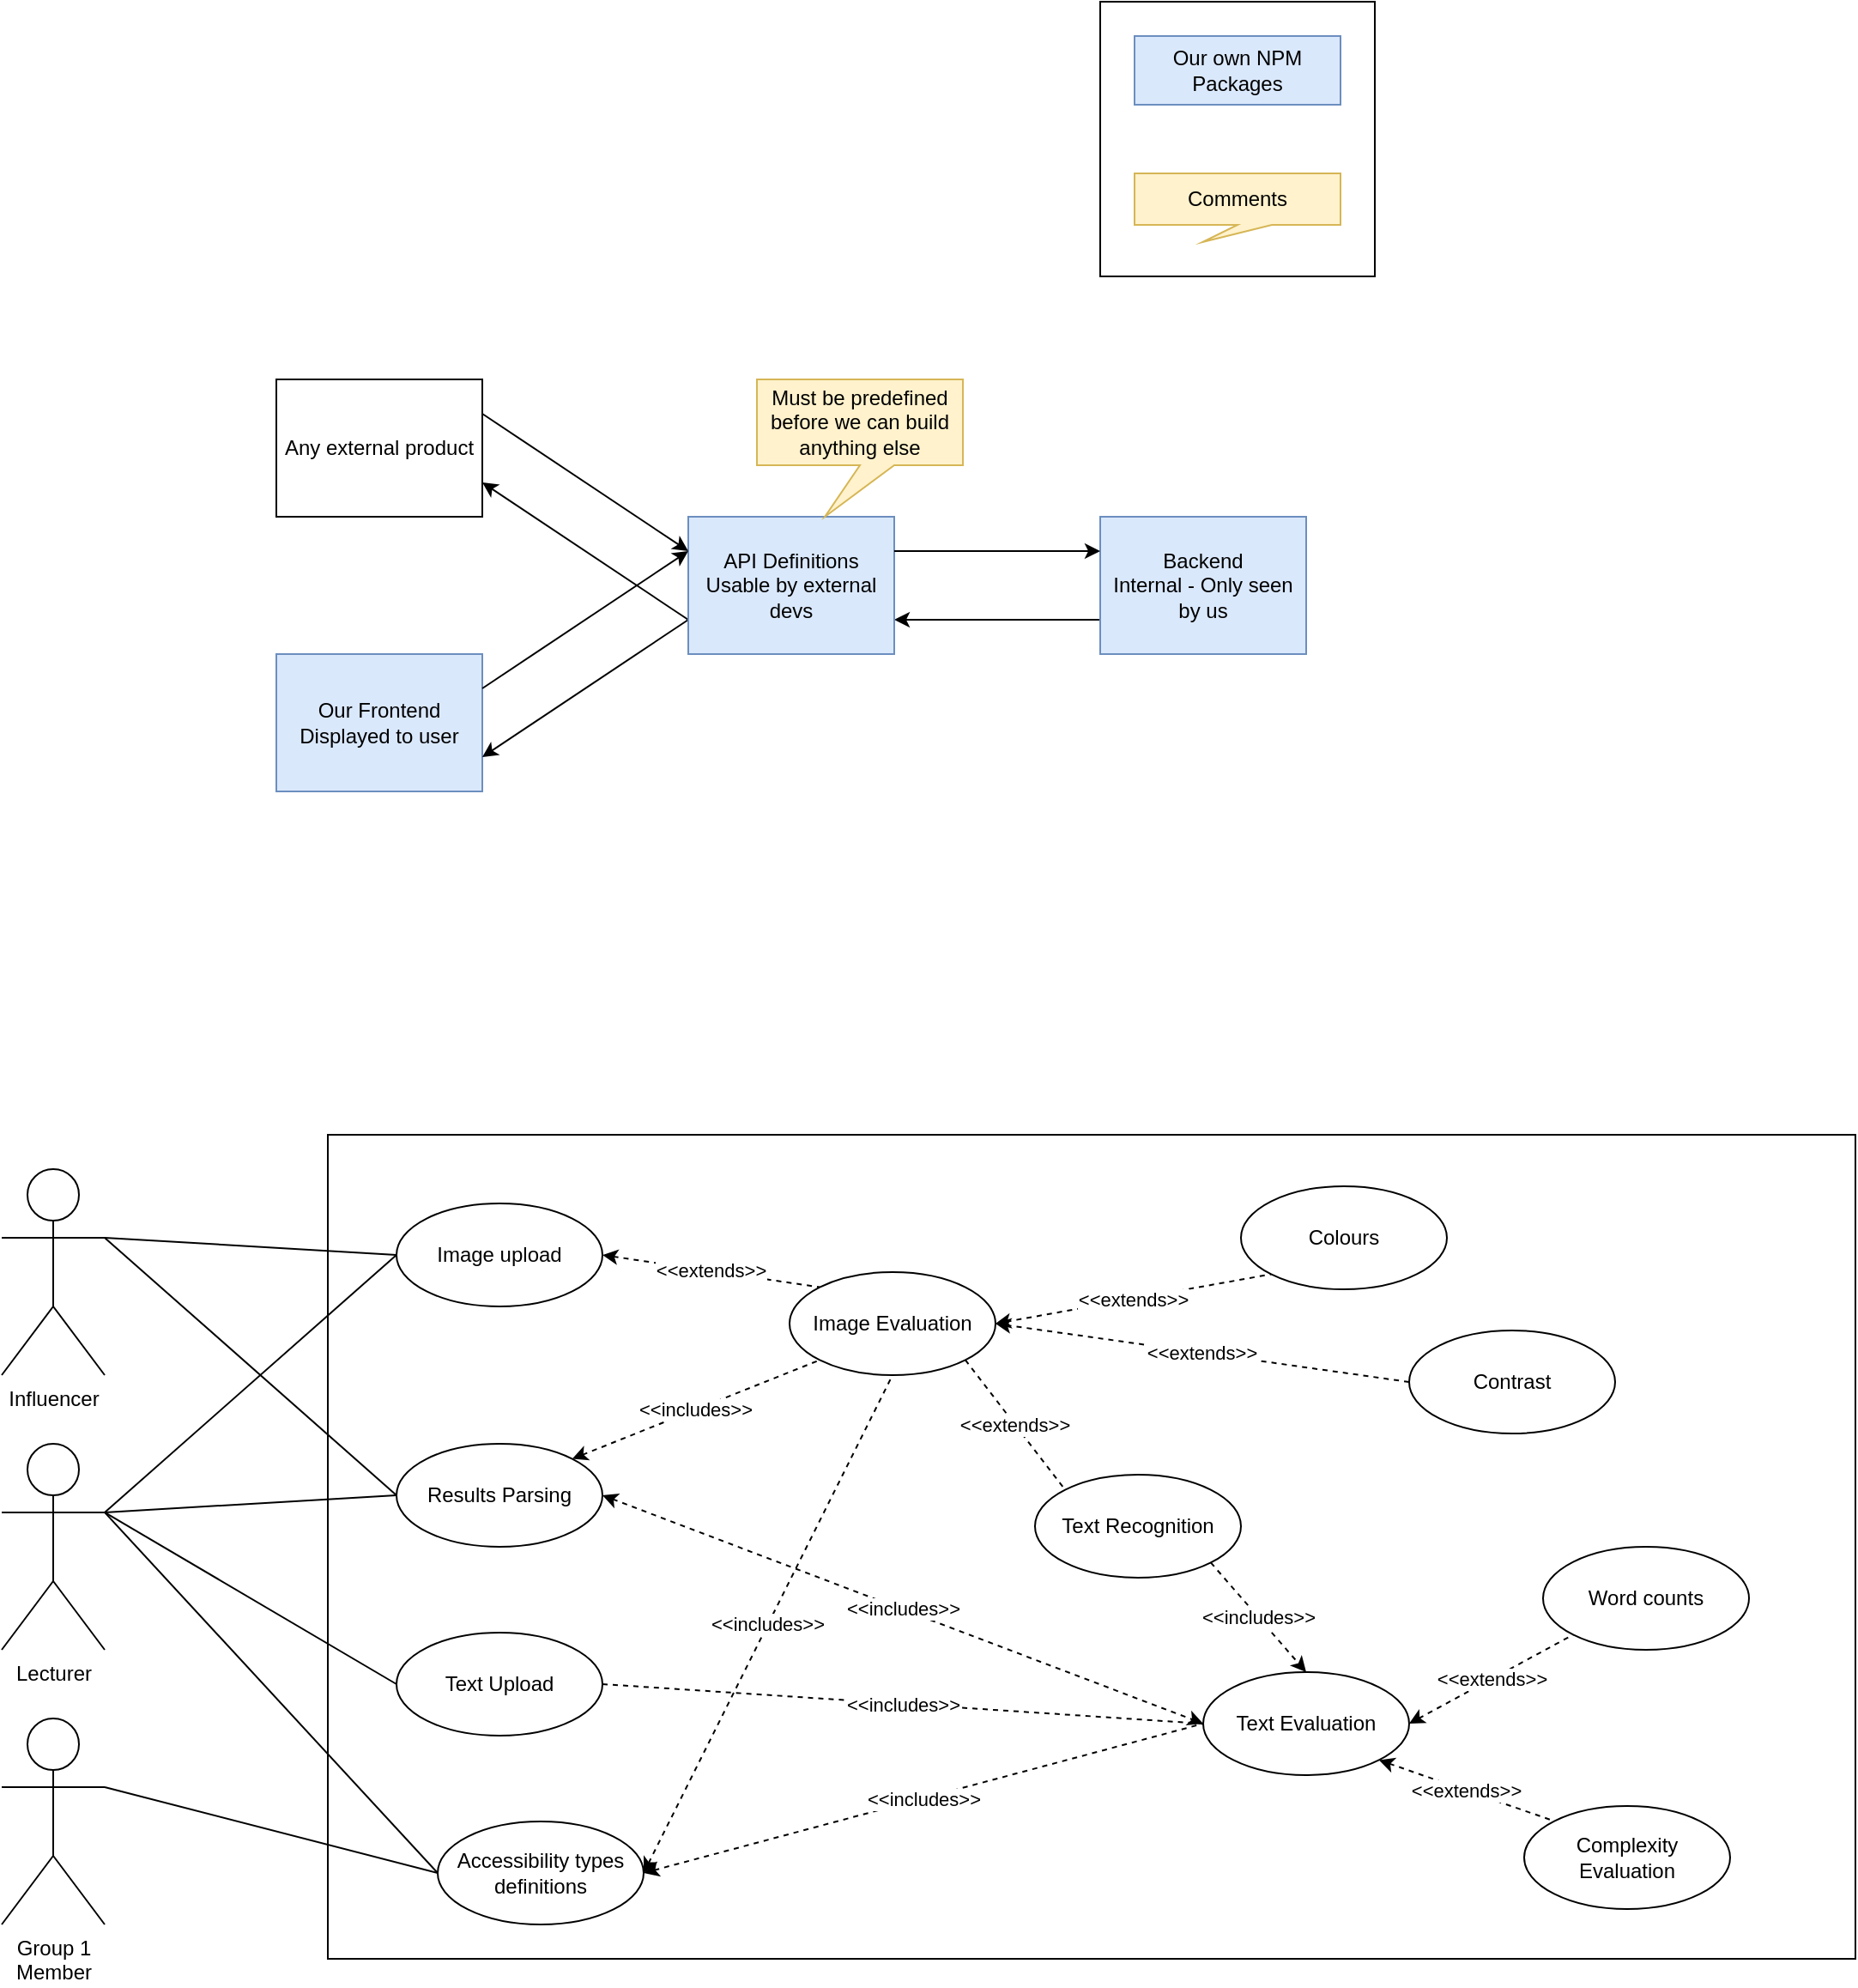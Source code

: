 <mxfile version="13.10.0" type="github" pages="3">
  <diagram id="2aWxwOaRQO-GsQGC4uGL" name="Full System">
    <mxGraphModel dx="3170" dy="1790" grid="1" gridSize="10" guides="1" tooltips="1" connect="1" arrows="1" fold="1" page="0" pageScale="1" pageWidth="827" pageHeight="1169" math="0" shadow="0">
      <root>
        <mxCell id="0" />
        <mxCell id="1" parent="0" />
        <mxCell id="yqkPc6E1Xm0QsJopna8w-1" value="Our Frontend&lt;br&gt;Displayed to user" style="rounded=0;whiteSpace=wrap;html=1;fillColor=#dae8fc;strokeColor=#6c8ebf;" parent="1" vertex="1">
          <mxGeometry x="-360" y="80" width="120" height="80" as="geometry" />
        </mxCell>
        <mxCell id="yqkPc6E1Xm0QsJopna8w-11" style="edgeStyle=none;rounded=0;orthogonalLoop=1;jettySize=auto;html=1;exitX=0;exitY=0.75;exitDx=0;exitDy=0;entryX=1;entryY=0.75;entryDx=0;entryDy=0;" parent="1" source="yqkPc6E1Xm0QsJopna8w-3" target="yqkPc6E1Xm0QsJopna8w-4" edge="1">
          <mxGeometry relative="1" as="geometry" />
        </mxCell>
        <mxCell id="yqkPc6E1Xm0QsJopna8w-3" value="Backend&lt;br&gt;Internal - Only seen by us" style="rounded=0;whiteSpace=wrap;html=1;fillColor=#dae8fc;strokeColor=#6c8ebf;" parent="1" vertex="1">
          <mxGeometry x="120" width="120" height="80" as="geometry" />
        </mxCell>
        <mxCell id="yqkPc6E1Xm0QsJopna8w-9" style="edgeStyle=none;rounded=0;orthogonalLoop=1;jettySize=auto;html=1;exitX=0;exitY=0.75;exitDx=0;exitDy=0;entryX=1;entryY=0.75;entryDx=0;entryDy=0;" parent="1" source="yqkPc6E1Xm0QsJopna8w-4" target="yqkPc6E1Xm0QsJopna8w-7" edge="1">
          <mxGeometry relative="1" as="geometry" />
        </mxCell>
        <mxCell id="yqkPc6E1Xm0QsJopna8w-10" style="edgeStyle=none;rounded=0;orthogonalLoop=1;jettySize=auto;html=1;exitX=0;exitY=0.75;exitDx=0;exitDy=0;entryX=1;entryY=0.75;entryDx=0;entryDy=0;" parent="1" source="yqkPc6E1Xm0QsJopna8w-4" target="yqkPc6E1Xm0QsJopna8w-1" edge="1">
          <mxGeometry relative="1" as="geometry" />
        </mxCell>
        <mxCell id="yqkPc6E1Xm0QsJopna8w-4" value="API Definitions&lt;br&gt;Usable by external devs" style="rounded=0;whiteSpace=wrap;html=1;fillColor=#dae8fc;strokeColor=#6c8ebf;" parent="1" vertex="1">
          <mxGeometry x="-120" width="120" height="80" as="geometry" />
        </mxCell>
        <mxCell id="yqkPc6E1Xm0QsJopna8w-5" value="" style="endArrow=classic;html=1;exitX=1;exitY=0.25;exitDx=0;exitDy=0;entryX=0;entryY=0.25;entryDx=0;entryDy=0;" parent="1" source="yqkPc6E1Xm0QsJopna8w-1" target="yqkPc6E1Xm0QsJopna8w-4" edge="1">
          <mxGeometry width="50" height="50" relative="1" as="geometry">
            <mxPoint x="-240" y="60" as="sourcePoint" />
            <mxPoint x="-190" y="10" as="targetPoint" />
          </mxGeometry>
        </mxCell>
        <mxCell id="yqkPc6E1Xm0QsJopna8w-6" value="" style="endArrow=classic;html=1;exitX=1;exitY=0.25;exitDx=0;exitDy=0;entryX=0;entryY=0.25;entryDx=0;entryDy=0;" parent="1" source="yqkPc6E1Xm0QsJopna8w-4" target="yqkPc6E1Xm0QsJopna8w-3" edge="1">
          <mxGeometry width="50" height="50" relative="1" as="geometry">
            <mxPoint x="80" y="30" as="sourcePoint" />
            <mxPoint x="130" y="-20" as="targetPoint" />
          </mxGeometry>
        </mxCell>
        <mxCell id="yqkPc6E1Xm0QsJopna8w-8" style="rounded=0;orthogonalLoop=1;jettySize=auto;html=1;exitX=1;exitY=0.25;exitDx=0;exitDy=0;entryX=0;entryY=0.25;entryDx=0;entryDy=0;" parent="1" source="yqkPc6E1Xm0QsJopna8w-7" target="yqkPc6E1Xm0QsJopna8w-4" edge="1">
          <mxGeometry relative="1" as="geometry" />
        </mxCell>
        <mxCell id="yqkPc6E1Xm0QsJopna8w-7" value="Any external product" style="rounded=0;whiteSpace=wrap;html=1;" parent="1" vertex="1">
          <mxGeometry x="-360" y="-80" width="120" height="80" as="geometry" />
        </mxCell>
        <mxCell id="yqkPc6E1Xm0QsJopna8w-13" value="Must be predefined before we can build anything else" style="shape=callout;whiteSpace=wrap;html=1;perimeter=calloutPerimeter;position2=0.33;fillColor=#fff2cc;strokeColor=#d6b656;" parent="1" vertex="1">
          <mxGeometry x="-80" y="-80" width="120" height="80" as="geometry" />
        </mxCell>
        <mxCell id="yqkPc6E1Xm0QsJopna8w-15" value="" style="rounded=0;whiteSpace=wrap;html=1;" parent="1" vertex="1">
          <mxGeometry x="120" y="-300" width="160" height="160" as="geometry" />
        </mxCell>
        <mxCell id="yqkPc6E1Xm0QsJopna8w-16" value="Our own NPM Packages" style="rounded=0;whiteSpace=wrap;html=1;fillColor=#dae8fc;strokeColor=#6c8ebf;" parent="1" vertex="1">
          <mxGeometry x="140" y="-280" width="120" height="40" as="geometry" />
        </mxCell>
        <mxCell id="yqkPc6E1Xm0QsJopna8w-17" value="Comments" style="shape=callout;whiteSpace=wrap;html=1;perimeter=calloutPerimeter;position2=0.33;fillColor=#fff2cc;strokeColor=#d6b656;size=10;position=0.5;base=20;" parent="1" vertex="1">
          <mxGeometry x="140" y="-200" width="120" height="40" as="geometry" />
        </mxCell>
        <mxCell id="LxVJyvAJLiyxy6e8Uem2-35" value="" style="rounded=0;whiteSpace=wrap;html=1;" parent="1" vertex="1">
          <mxGeometry x="-330" y="360" width="890" height="480" as="geometry" />
        </mxCell>
        <mxCell id="LxVJyvAJLiyxy6e8Uem2-36" value="&amp;lt;&amp;lt;extends&amp;gt;&amp;gt;" style="edgeStyle=none;rounded=0;orthogonalLoop=1;jettySize=auto;html=1;exitX=1;exitY=0.5;exitDx=0;exitDy=0;entryX=0;entryY=0;entryDx=0;entryDy=0;endArrow=none;endFill=0;dashed=1;startArrow=classic;startFill=1;" parent="1" source="LxVJyvAJLiyxy6e8Uem2-37" target="LxVJyvAJLiyxy6e8Uem2-41" edge="1">
          <mxGeometry relative="1" as="geometry" />
        </mxCell>
        <mxCell id="LxVJyvAJLiyxy6e8Uem2-37" value="Image upload" style="ellipse;whiteSpace=wrap;html=1;" parent="1" vertex="1">
          <mxGeometry x="-290" y="400" width="120" height="60" as="geometry" />
        </mxCell>
        <mxCell id="LxVJyvAJLiyxy6e8Uem2-38" value="&amp;lt;&amp;lt;extends&amp;gt;&amp;gt;" style="edgeStyle=none;rounded=0;orthogonalLoop=1;jettySize=auto;html=1;exitX=1;exitY=0.5;exitDx=0;exitDy=0;entryX=0;entryY=1;entryDx=0;entryDy=0;endArrow=none;endFill=0;dashed=1;startArrow=classic;startFill=1;" parent="1" source="LxVJyvAJLiyxy6e8Uem2-41" target="LxVJyvAJLiyxy6e8Uem2-42" edge="1">
          <mxGeometry relative="1" as="geometry" />
        </mxCell>
        <mxCell id="LxVJyvAJLiyxy6e8Uem2-39" value="&amp;lt;&amp;lt;extends&amp;gt;&amp;gt;" style="edgeStyle=none;rounded=0;orthogonalLoop=1;jettySize=auto;html=1;exitX=1;exitY=0.5;exitDx=0;exitDy=0;entryX=0;entryY=0.5;entryDx=0;entryDy=0;endArrow=none;endFill=0;dashed=1;startArrow=classic;startFill=1;" parent="1" source="LxVJyvAJLiyxy6e8Uem2-41" target="LxVJyvAJLiyxy6e8Uem2-43" edge="1">
          <mxGeometry relative="1" as="geometry" />
        </mxCell>
        <mxCell id="LxVJyvAJLiyxy6e8Uem2-40" value="&amp;lt;&amp;lt;extends&amp;gt;&amp;gt;" style="edgeStyle=none;rounded=0;orthogonalLoop=1;jettySize=auto;html=1;exitX=1;exitY=1;exitDx=0;exitDy=0;entryX=0;entryY=0;entryDx=0;entryDy=0;endArrow=none;endFill=0;dashed=1;" parent="1" source="LxVJyvAJLiyxy6e8Uem2-41" target="LxVJyvAJLiyxy6e8Uem2-48" edge="1">
          <mxGeometry relative="1" as="geometry" />
        </mxCell>
        <mxCell id="LxVJyvAJLiyxy6e8Uem2-41" value="Image Evaluation" style="ellipse;whiteSpace=wrap;html=1;" parent="1" vertex="1">
          <mxGeometry x="-61" y="440" width="120" height="60" as="geometry" />
        </mxCell>
        <mxCell id="LxVJyvAJLiyxy6e8Uem2-42" value="Colours" style="ellipse;whiteSpace=wrap;html=1;" parent="1" vertex="1">
          <mxGeometry x="202" y="390" width="120" height="60" as="geometry" />
        </mxCell>
        <mxCell id="LxVJyvAJLiyxy6e8Uem2-43" value="Contrast" style="ellipse;whiteSpace=wrap;html=1;" parent="1" vertex="1">
          <mxGeometry x="300" y="474" width="120" height="60" as="geometry" />
        </mxCell>
        <mxCell id="LxVJyvAJLiyxy6e8Uem2-44" value="&amp;lt;&amp;lt;extends&amp;gt;&amp;gt;" style="edgeStyle=none;rounded=0;orthogonalLoop=1;jettySize=auto;html=1;exitX=1;exitY=0.5;exitDx=0;exitDy=0;entryX=0;entryY=1;entryDx=0;entryDy=0;endArrow=none;endFill=0;dashed=1;startArrow=classic;startFill=1;" parent="1" source="LxVJyvAJLiyxy6e8Uem2-46" target="LxVJyvAJLiyxy6e8Uem2-67" edge="1">
          <mxGeometry relative="1" as="geometry" />
        </mxCell>
        <mxCell id="LxVJyvAJLiyxy6e8Uem2-45" value="&amp;lt;&amp;lt;extends&amp;gt;&amp;gt;" style="edgeStyle=none;rounded=0;orthogonalLoop=1;jettySize=auto;html=1;exitX=1;exitY=1;exitDx=0;exitDy=0;entryX=0;entryY=0;entryDx=0;entryDy=0;endArrow=none;endFill=0;dashed=1;startArrow=classic;startFill=1;" parent="1" source="LxVJyvAJLiyxy6e8Uem2-46" target="LxVJyvAJLiyxy6e8Uem2-68" edge="1">
          <mxGeometry relative="1" as="geometry" />
        </mxCell>
        <mxCell id="LxVJyvAJLiyxy6e8Uem2-46" value="Text Evaluation" style="ellipse;whiteSpace=wrap;html=1;" parent="1" vertex="1">
          <mxGeometry x="180" y="673" width="120" height="60" as="geometry" />
        </mxCell>
        <mxCell id="LxVJyvAJLiyxy6e8Uem2-47" value="&amp;lt;&amp;lt;includes&amp;gt;&amp;gt;" style="edgeStyle=none;rounded=0;orthogonalLoop=1;jettySize=auto;html=1;exitX=1;exitY=1;exitDx=0;exitDy=0;entryX=0.5;entryY=0;entryDx=0;entryDy=0;dashed=1;endArrow=classic;endFill=1;" parent="1" source="LxVJyvAJLiyxy6e8Uem2-48" target="LxVJyvAJLiyxy6e8Uem2-46" edge="1">
          <mxGeometry relative="1" as="geometry" />
        </mxCell>
        <mxCell id="LxVJyvAJLiyxy6e8Uem2-48" value="Text Recognition" style="ellipse;whiteSpace=wrap;html=1;" parent="1" vertex="1">
          <mxGeometry x="82" y="558" width="120" height="60" as="geometry" />
        </mxCell>
        <mxCell id="LxVJyvAJLiyxy6e8Uem2-49" value="&amp;lt;&amp;lt;includes&amp;gt;&amp;gt;" style="edgeStyle=none;rounded=0;orthogonalLoop=1;jettySize=auto;html=1;exitX=1;exitY=0.5;exitDx=0;exitDy=0;entryX=0;entryY=0.5;entryDx=0;entryDy=0;endArrow=none;endFill=0;dashed=1;" parent="1" source="LxVJyvAJLiyxy6e8Uem2-50" target="LxVJyvAJLiyxy6e8Uem2-46" edge="1">
          <mxGeometry relative="1" as="geometry" />
        </mxCell>
        <mxCell id="LxVJyvAJLiyxy6e8Uem2-50" value="Text Upload" style="ellipse;whiteSpace=wrap;html=1;" parent="1" vertex="1">
          <mxGeometry x="-290" y="650" width="120" height="60" as="geometry" />
        </mxCell>
        <mxCell id="LxVJyvAJLiyxy6e8Uem2-51" value="&amp;lt;&amp;lt;includes&amp;gt;&amp;gt;" style="edgeStyle=none;rounded=0;orthogonalLoop=1;jettySize=auto;html=1;exitX=1;exitY=0.5;exitDx=0;exitDy=0;entryX=0;entryY=0.5;entryDx=0;entryDy=0;endArrow=none;endFill=0;dashed=1;startArrow=classic;startFill=1;" parent="1" source="LxVJyvAJLiyxy6e8Uem2-53" target="LxVJyvAJLiyxy6e8Uem2-46" edge="1">
          <mxGeometry relative="1" as="geometry" />
        </mxCell>
        <mxCell id="LxVJyvAJLiyxy6e8Uem2-52" value="&amp;lt;&amp;lt;includes&amp;gt;&amp;gt;" style="edgeStyle=none;rounded=0;orthogonalLoop=1;jettySize=auto;html=1;exitX=1;exitY=0.5;exitDx=0;exitDy=0;entryX=0.5;entryY=1;entryDx=0;entryDy=0;endArrow=none;endFill=0;dashed=1;startArrow=classic;startFill=1;" parent="1" source="LxVJyvAJLiyxy6e8Uem2-53" target="LxVJyvAJLiyxy6e8Uem2-41" edge="1">
          <mxGeometry relative="1" as="geometry" />
        </mxCell>
        <mxCell id="LxVJyvAJLiyxy6e8Uem2-53" value="Accessibility types definitions" style="ellipse;whiteSpace=wrap;html=1;" parent="1" vertex="1">
          <mxGeometry x="-266" y="760" width="120" height="60" as="geometry" />
        </mxCell>
        <mxCell id="LxVJyvAJLiyxy6e8Uem2-54" style="rounded=0;orthogonalLoop=1;jettySize=auto;html=1;exitX=1;exitY=0.333;exitDx=0;exitDy=0;exitPerimeter=0;entryX=0;entryY=0.5;entryDx=0;entryDy=0;endArrow=none;endFill=0;" parent="1" source="LxVJyvAJLiyxy6e8Uem2-56" target="LxVJyvAJLiyxy6e8Uem2-37" edge="1">
          <mxGeometry relative="1" as="geometry" />
        </mxCell>
        <mxCell id="LxVJyvAJLiyxy6e8Uem2-55" style="edgeStyle=none;rounded=0;orthogonalLoop=1;jettySize=auto;html=1;exitX=1;exitY=0.333;exitDx=0;exitDy=0;exitPerimeter=0;entryX=0;entryY=0.5;entryDx=0;entryDy=0;endArrow=none;endFill=0;" parent="1" source="LxVJyvAJLiyxy6e8Uem2-56" target="LxVJyvAJLiyxy6e8Uem2-66" edge="1">
          <mxGeometry relative="1" as="geometry" />
        </mxCell>
        <mxCell id="LxVJyvAJLiyxy6e8Uem2-56" value="Influencer" style="shape=umlActor;verticalLabelPosition=bottom;verticalAlign=top;html=1;outlineConnect=0;" parent="1" vertex="1">
          <mxGeometry x="-520" y="380" width="60" height="120" as="geometry" />
        </mxCell>
        <mxCell id="LxVJyvAJLiyxy6e8Uem2-57" style="edgeStyle=none;rounded=0;orthogonalLoop=1;jettySize=auto;html=1;exitX=1;exitY=0.333;exitDx=0;exitDy=0;exitPerimeter=0;entryX=0;entryY=0.5;entryDx=0;entryDy=0;endArrow=none;endFill=0;" parent="1" source="LxVJyvAJLiyxy6e8Uem2-58" target="LxVJyvAJLiyxy6e8Uem2-53" edge="1">
          <mxGeometry relative="1" as="geometry" />
        </mxCell>
        <mxCell id="LxVJyvAJLiyxy6e8Uem2-58" value="Group 1&lt;br&gt;Member" style="shape=umlActor;verticalLabelPosition=bottom;verticalAlign=top;html=1;outlineConnect=0;" parent="1" vertex="1">
          <mxGeometry x="-520" y="700" width="60" height="120" as="geometry" />
        </mxCell>
        <mxCell id="LxVJyvAJLiyxy6e8Uem2-59" style="edgeStyle=none;rounded=0;orthogonalLoop=1;jettySize=auto;html=1;exitX=1;exitY=0.333;exitDx=0;exitDy=0;exitPerimeter=0;entryX=0;entryY=0.5;entryDx=0;entryDy=0;endArrow=none;endFill=0;" parent="1" source="LxVJyvAJLiyxy6e8Uem2-63" target="LxVJyvAJLiyxy6e8Uem2-37" edge="1">
          <mxGeometry relative="1" as="geometry" />
        </mxCell>
        <mxCell id="LxVJyvAJLiyxy6e8Uem2-60" style="edgeStyle=none;rounded=0;orthogonalLoop=1;jettySize=auto;html=1;exitX=1;exitY=0.333;exitDx=0;exitDy=0;exitPerimeter=0;entryX=0;entryY=0.5;entryDx=0;entryDy=0;endArrow=none;endFill=0;" parent="1" source="LxVJyvAJLiyxy6e8Uem2-63" target="LxVJyvAJLiyxy6e8Uem2-66" edge="1">
          <mxGeometry relative="1" as="geometry" />
        </mxCell>
        <mxCell id="LxVJyvAJLiyxy6e8Uem2-61" style="edgeStyle=none;rounded=0;orthogonalLoop=1;jettySize=auto;html=1;exitX=1;exitY=0.333;exitDx=0;exitDy=0;exitPerimeter=0;entryX=0;entryY=0.5;entryDx=0;entryDy=0;endArrow=none;endFill=0;" parent="1" source="LxVJyvAJLiyxy6e8Uem2-63" target="LxVJyvAJLiyxy6e8Uem2-50" edge="1">
          <mxGeometry relative="1" as="geometry" />
        </mxCell>
        <mxCell id="LxVJyvAJLiyxy6e8Uem2-62" style="edgeStyle=none;rounded=0;orthogonalLoop=1;jettySize=auto;html=1;exitX=1;exitY=0.333;exitDx=0;exitDy=0;exitPerimeter=0;entryX=0;entryY=0.5;entryDx=0;entryDy=0;endArrow=none;endFill=0;" parent="1" source="LxVJyvAJLiyxy6e8Uem2-63" target="LxVJyvAJLiyxy6e8Uem2-53" edge="1">
          <mxGeometry relative="1" as="geometry" />
        </mxCell>
        <mxCell id="LxVJyvAJLiyxy6e8Uem2-63" value="Lecturer" style="shape=umlActor;verticalLabelPosition=bottom;verticalAlign=top;html=1;outlineConnect=0;" parent="1" vertex="1">
          <mxGeometry x="-520" y="540" width="60" height="120" as="geometry" />
        </mxCell>
        <mxCell id="LxVJyvAJLiyxy6e8Uem2-64" value="&amp;lt;&amp;lt;includes&amp;gt;&amp;gt;" style="edgeStyle=none;rounded=0;orthogonalLoop=1;jettySize=auto;html=1;exitX=1;exitY=0;exitDx=0;exitDy=0;entryX=0;entryY=1;entryDx=0;entryDy=0;dashed=1;endArrow=none;endFill=0;startArrow=classic;startFill=1;" parent="1" source="LxVJyvAJLiyxy6e8Uem2-66" target="LxVJyvAJLiyxy6e8Uem2-41" edge="1">
          <mxGeometry relative="1" as="geometry" />
        </mxCell>
        <mxCell id="LxVJyvAJLiyxy6e8Uem2-65" value="&amp;lt;&amp;lt;includes&amp;gt;&amp;gt;" style="edgeStyle=none;rounded=0;orthogonalLoop=1;jettySize=auto;html=1;exitX=1;exitY=0.5;exitDx=0;exitDy=0;entryX=0;entryY=0.5;entryDx=0;entryDy=0;dashed=1;startArrow=classic;startFill=1;endArrow=classic;endFill=1;" parent="1" source="LxVJyvAJLiyxy6e8Uem2-66" target="LxVJyvAJLiyxy6e8Uem2-46" edge="1">
          <mxGeometry relative="1" as="geometry" />
        </mxCell>
        <mxCell id="LxVJyvAJLiyxy6e8Uem2-66" value="Results Parsing" style="ellipse;whiteSpace=wrap;html=1;" parent="1" vertex="1">
          <mxGeometry x="-290" y="540" width="120" height="60" as="geometry" />
        </mxCell>
        <mxCell id="LxVJyvAJLiyxy6e8Uem2-67" value="Word counts" style="ellipse;whiteSpace=wrap;html=1;" parent="1" vertex="1">
          <mxGeometry x="378" y="600" width="120" height="60" as="geometry" />
        </mxCell>
        <mxCell id="LxVJyvAJLiyxy6e8Uem2-68" value="Complexity Evaluation" style="ellipse;whiteSpace=wrap;html=1;" parent="1" vertex="1">
          <mxGeometry x="367" y="751" width="120" height="60" as="geometry" />
        </mxCell>
      </root>
    </mxGraphModel>
  </diagram>
  <diagram id="5CSOeDIHzFjA1cNMsZQ8" name="Frontend">
    <mxGraphModel dx="2385" dy="1495" grid="1" gridSize="10" guides="1" tooltips="1" connect="1" arrows="1" fold="1" page="0" pageScale="1" pageWidth="827" pageHeight="1169" math="0" shadow="0">
      <root>
        <mxCell id="7B2R37SjORouHpL0cwaK-0" />
        <mxCell id="7B2R37SjORouHpL0cwaK-1" parent="7B2R37SjORouHpL0cwaK-0" />
        <mxCell id="7B2R37SjORouHpL0cwaK-2" value="Needs:&lt;br&gt;&amp;nbsp; - To be able to upload data to page&lt;br&gt;&amp;nbsp; - Fully implement all endpoints on the API&lt;br&gt;&amp;nbsp; - Variety of formats&lt;br&gt;&amp;nbsp; &amp;nbsp; &amp;nbsp;- Text, Images, PDFs(?)&lt;br&gt;&amp;nbsp; - Allow user to choose which categories they want to evaluate&lt;br&gt;&amp;nbsp; &amp;nbsp; - Omit/Only-Select areas of image / sections of text&lt;br&gt;&amp;nbsp; - Show results of evaluation&lt;br&gt;&amp;nbsp; - Explain evaluation results&lt;br&gt;&amp;nbsp; - Potentially provide fixes (Bonus)&lt;br&gt;&lt;br&gt;MVC" style="rounded=0;whiteSpace=wrap;html=1;align=left;" parent="7B2R37SjORouHpL0cwaK-1" vertex="1">
          <mxGeometry x="-560" y="-160" width="360" height="200" as="geometry" />
        </mxCell>
        <mxCell id="etmR8-f4GoE7oTXlIMZ9-4" style="edgeStyle=none;rounded=0;orthogonalLoop=1;jettySize=auto;html=1;endArrow=none;endFill=0;" parent="7B2R37SjORouHpL0cwaK-1" source="8RIQhCxTWKCSwEPWoZjs-0" target="8RIQhCxTWKCSwEPWoZjs-2" edge="1">
          <mxGeometry relative="1" as="geometry">
            <mxPoint x="410" y="-190" as="targetPoint" />
          </mxGeometry>
        </mxCell>
        <mxCell id="8RIQhCxTWKCSwEPWoZjs-0" value="Store/Model" style="rounded=0;whiteSpace=wrap;html=1;" parent="7B2R37SjORouHpL0cwaK-1" vertex="1">
          <mxGeometry x="220" y="-410" width="160" height="80" as="geometry" />
        </mxCell>
        <mxCell id="etmR8-f4GoE7oTXlIMZ9-3" style="edgeStyle=none;rounded=0;orthogonalLoop=1;jettySize=auto;html=1;endArrow=none;endFill=0;" parent="7B2R37SjORouHpL0cwaK-1" source="8RIQhCxTWKCSwEPWoZjs-1" target="8RIQhCxTWKCSwEPWoZjs-0" edge="1">
          <mxGeometry relative="1" as="geometry" />
        </mxCell>
        <mxCell id="8RIQhCxTWKCSwEPWoZjs-1" value="Views" style="rounded=0;whiteSpace=wrap;html=1;" parent="7B2R37SjORouHpL0cwaK-1" vertex="1">
          <mxGeometry x="120" y="-280" width="160" height="80" as="geometry" />
        </mxCell>
        <mxCell id="etmR8-f4GoE7oTXlIMZ9-5" style="edgeStyle=none;rounded=0;orthogonalLoop=1;jettySize=auto;html=1;endArrow=none;endFill=0;" parent="7B2R37SjORouHpL0cwaK-1" source="8RIQhCxTWKCSwEPWoZjs-2" target="8RIQhCxTWKCSwEPWoZjs-1" edge="1">
          <mxGeometry relative="1" as="geometry" />
        </mxCell>
        <mxCell id="8RIQhCxTWKCSwEPWoZjs-2" value="Controller" style="rounded=0;whiteSpace=wrap;html=1;" parent="7B2R37SjORouHpL0cwaK-1" vertex="1">
          <mxGeometry x="320" y="-280" width="160" height="80" as="geometry" />
        </mxCell>
        <mxCell id="cHbTnUvdnVS3BsUGwAuq-0" value="" style="group" parent="7B2R37SjORouHpL0cwaK-1" vertex="1" connectable="0">
          <mxGeometry x="13" y="460" width="720" height="480" as="geometry" />
        </mxCell>
        <mxCell id="cHbTnUvdnVS3BsUGwAuq-1" value="" style="whiteSpace=wrap;html=1;" parent="cHbTnUvdnVS3BsUGwAuq-0" vertex="1">
          <mxGeometry x="40" y="40" width="680" height="440" as="geometry" />
        </mxCell>
        <mxCell id="cHbTnUvdnVS3BsUGwAuq-2" value="Media Preview" style="rounded=0;whiteSpace=wrap;html=1;fillColor=#f5f5f5;strokeColor=#666666;fontColor=#333333;" parent="cHbTnUvdnVS3BsUGwAuq-0" vertex="1">
          <mxGeometry x="80" y="80" width="280" height="360" as="geometry" />
        </mxCell>
        <mxCell id="cHbTnUvdnVS3BsUGwAuq-3" value="?" style="ellipse;whiteSpace=wrap;html=1;fillColor=#1ba1e2;strokeColor=#006EAF;fontColor=#ffffff;" parent="cHbTnUvdnVS3BsUGwAuq-0" vertex="1">
          <mxGeometry x="660" y="60" width="40" height="40" as="geometry" />
        </mxCell>
        <mxCell id="cHbTnUvdnVS3BsUGwAuq-4" value="Evaluator&lt;br&gt;Screen" style="shape=card;whiteSpace=wrap;html=1;fillColor=#a20025;strokeColor=#6F0000;fontColor=#ffffff;" parent="cHbTnUvdnVS3BsUGwAuq-0" vertex="1">
          <mxGeometry width="80" height="80" as="geometry" />
        </mxCell>
        <mxCell id="cHbTnUvdnVS3BsUGwAuq-5" value="" style="group" parent="cHbTnUvdnVS3BsUGwAuq-0" vertex="1" connectable="0">
          <mxGeometry x="370" y="90" width="118.75" height="340" as="geometry" />
        </mxCell>
        <mxCell id="cHbTnUvdnVS3BsUGwAuq-6" value="" style="shape=process;whiteSpace=wrap;html=1;backgroundOutline=1;rotation=90;size=0.042;" parent="cHbTnUvdnVS3BsUGwAuq-5" vertex="1">
          <mxGeometry x="-120.625" y="113.924" width="360.0" height="112.153" as="geometry" />
        </mxCell>
        <mxCell id="cHbTnUvdnVS3BsUGwAuq-7" value="M1" style="rounded=1;whiteSpace=wrap;html=1;fillColor=#1ba1e2;strokeColor=#006EAF;fontColor=#ffffff;" parent="cHbTnUvdnVS3BsUGwAuq-5" vertex="1">
          <mxGeometry x="8.745" y="37.773" width="101.25" height="37.778" as="geometry" />
        </mxCell>
        <mxCell id="cHbTnUvdnVS3BsUGwAuq-8" value="M2" style="rounded=1;whiteSpace=wrap;html=1;fillColor=#1ba1e2;strokeColor=#006EAF;fontColor=#ffffff;" parent="cHbTnUvdnVS3BsUGwAuq-5" vertex="1">
          <mxGeometry x="8.745" y="94.44" width="101.25" height="37.778" as="geometry" />
        </mxCell>
        <mxCell id="cHbTnUvdnVS3BsUGwAuq-9" value="M3" style="rounded=1;whiteSpace=wrap;html=1;fillColor=#1ba1e2;strokeColor=#006EAF;fontColor=#ffffff;" parent="cHbTnUvdnVS3BsUGwAuq-5" vertex="1">
          <mxGeometry x="8.745" y="151.106" width="101.25" height="37.778" as="geometry" />
        </mxCell>
        <mxCell id="cHbTnUvdnVS3BsUGwAuq-10" value="M4" style="rounded=1;whiteSpace=wrap;html=1;fillColor=#1ba1e2;strokeColor=#006EAF;fontColor=#ffffff;" parent="cHbTnUvdnVS3BsUGwAuq-5" vertex="1">
          <mxGeometry x="8.745" y="207.773" width="101.25" height="37.778" as="geometry" />
        </mxCell>
        <mxCell id="cHbTnUvdnVS3BsUGwAuq-11" value="M5..." style="rounded=1;whiteSpace=wrap;html=1;fillColor=#1ba1e2;strokeColor=#006EAF;fontColor=#ffffff;" parent="cHbTnUvdnVS3BsUGwAuq-5" vertex="1">
          <mxGeometry x="8.745" y="264.44" width="101.25" height="37.778" as="geometry" />
        </mxCell>
        <mxCell id="cHbTnUvdnVS3BsUGwAuq-12" value="Explanation" style="rounded=0;whiteSpace=wrap;html=1;fillColor=#f5f5f5;strokeColor=#666666;fontColor=#333333;" parent="cHbTnUvdnVS3BsUGwAuq-0" vertex="1">
          <mxGeometry x="500" y="120" width="180" height="280" as="geometry" />
        </mxCell>
        <mxCell id="cHbTnUvdnVS3BsUGwAuq-13" value="" style="group" parent="7B2R37SjORouHpL0cwaK-1" vertex="1" connectable="0">
          <mxGeometry x="13" y="-100" width="720" height="480" as="geometry" />
        </mxCell>
        <mxCell id="cHbTnUvdnVS3BsUGwAuq-14" value="" style="whiteSpace=wrap;html=1;" parent="cHbTnUvdnVS3BsUGwAuq-13" vertex="1">
          <mxGeometry x="40" y="40" width="680" height="440" as="geometry" />
        </mxCell>
        <mxCell id="cHbTnUvdnVS3BsUGwAuq-15" value="Headline Graphic" style="whiteSpace=wrap;html=1;fillColor=#f5f5f5;strokeColor=#666666;fontColor=#333333;" parent="cHbTnUvdnVS3BsUGwAuq-13" vertex="1">
          <mxGeometry x="80" y="80" width="600" height="150" as="geometry" />
        </mxCell>
        <mxCell id="cHbTnUvdnVS3BsUGwAuq-16" value="&lt;h1&gt;About&lt;/h1&gt;&lt;p&gt;Lorem ipsum dolor sit amet, consectetur adipisicing elit, sed do eiusmod tempor incididunt ut labore et dolore magna aliqua.&lt;/p&gt;Lorem ipsum dolor sit amet, consectetur adipisicing elit, sed do eiusmod tempor incididunt ut labore et dolore magna aliqua." style="text;html=1;strokeColor=none;fillColor=none;spacing=5;spacingTop=-20;whiteSpace=wrap;overflow=hidden;" parent="cHbTnUvdnVS3BsUGwAuq-13" vertex="1">
          <mxGeometry x="80" y="280" width="200" height="160" as="geometry" />
        </mxCell>
        <mxCell id="cHbTnUvdnVS3BsUGwAuq-17" value="UPLOAD&lt;br&gt;YOUR&lt;br&gt;MEDIA" style="whiteSpace=wrap;html=1;fillColor=#1ba1e2;strokeColor=#006EAF;fontColor=#ffffff;" parent="cHbTnUvdnVS3BsUGwAuq-13" vertex="1">
          <mxGeometry x="320" y="320" width="120" height="80" as="geometry" />
        </mxCell>
        <mxCell id="cHbTnUvdnVS3BsUGwAuq-18" value="&lt;h1&gt;Our Metrics&lt;/h1&gt;&lt;p&gt;Lorem ipsum dolor sit amet, consectetur adipisicing elit, sed do eiusmod tempor incididunt ut labore et dolore magna aliqua&lt;/p&gt;" style="text;html=1;strokeColor=none;fillColor=none;spacing=5;spacingTop=-20;whiteSpace=wrap;overflow=hidden;" parent="cHbTnUvdnVS3BsUGwAuq-13" vertex="1">
          <mxGeometry x="480" y="280" width="200" height="90" as="geometry" />
        </mxCell>
        <mxCell id="cHbTnUvdnVS3BsUGwAuq-19" value="FIND OUT MORE" style="whiteSpace=wrap;html=1;fillColor=#1ba1e2;strokeColor=#006EAF;fontColor=#ffffff;" parent="cHbTnUvdnVS3BsUGwAuq-13" vertex="1">
          <mxGeometry x="520" y="390" width="120" height="50" as="geometry" />
        </mxCell>
        <mxCell id="cHbTnUvdnVS3BsUGwAuq-20" value="Onboarding&lt;br&gt;Screen" style="shape=card;whiteSpace=wrap;html=1;fillColor=#a20025;strokeColor=#6F0000;fontColor=#ffffff;" parent="cHbTnUvdnVS3BsUGwAuq-13" vertex="1">
          <mxGeometry width="80" height="80" as="geometry" />
        </mxCell>
        <mxCell id="cHbTnUvdnVS3BsUGwAuq-21" value="" style="group" parent="7B2R37SjORouHpL0cwaK-1" vertex="1" connectable="0">
          <mxGeometry x="813" y="-100" width="720" height="480" as="geometry" />
        </mxCell>
        <mxCell id="cHbTnUvdnVS3BsUGwAuq-22" value="" style="whiteSpace=wrap;html=1;container=1;" parent="cHbTnUvdnVS3BsUGwAuq-21" vertex="1">
          <mxGeometry x="40" y="40" width="680" height="440" as="geometry" />
        </mxCell>
        <mxCell id="cHbTnUvdnVS3BsUGwAuq-23" value="insert useful examples and reasons here" style="rounded=0;whiteSpace=wrap;html=1;fillColor=#f5f5f5;strokeColor=#666666;fontColor=#333333;" parent="cHbTnUvdnVS3BsUGwAuq-21" vertex="1">
          <mxGeometry x="280" y="80" width="400" height="360" as="geometry" />
        </mxCell>
        <mxCell id="cHbTnUvdnVS3BsUGwAuq-24" style="edgeStyle=orthogonalEdgeStyle;rounded=0;orthogonalLoop=1;jettySize=auto;html=1;exitX=0.5;exitY=0;exitDx=0;exitDy=0;entryX=0;entryY=0.5;entryDx=0;entryDy=0;fillColor=#1ba1e2;strokeColor=#006EAF;strokeWidth=5;" parent="cHbTnUvdnVS3BsUGwAuq-21" source="cHbTnUvdnVS3BsUGwAuq-27" target="cHbTnUvdnVS3BsUGwAuq-23" edge="1">
          <mxGeometry y="40" as="geometry" />
        </mxCell>
        <mxCell id="cHbTnUvdnVS3BsUGwAuq-25" value="Explanation&lt;br&gt;Screen" style="shape=card;whiteSpace=wrap;html=1;fillColor=#a20025;strokeColor=#6F0000;fontColor=#ffffff;" parent="cHbTnUvdnVS3BsUGwAuq-21" vertex="1">
          <mxGeometry width="80" height="80" as="geometry" />
        </mxCell>
        <mxCell id="cHbTnUvdnVS3BsUGwAuq-26" value="" style="group" parent="cHbTnUvdnVS3BsUGwAuq-21" vertex="1" connectable="0">
          <mxGeometry x="80" y="80" width="157.5" height="360" as="geometry" />
        </mxCell>
        <mxCell id="cHbTnUvdnVS3BsUGwAuq-27" value="" style="shape=process;whiteSpace=wrap;html=1;backgroundOutline=1;rotation=90;size=0.042;" parent="cHbTnUvdnVS3BsUGwAuq-26" vertex="1">
          <mxGeometry x="-101.25" y="101.25" width="360" height="157.5" as="geometry" />
        </mxCell>
        <mxCell id="cHbTnUvdnVS3BsUGwAuq-28" value="M1" style="rounded=1;whiteSpace=wrap;html=1;fillColor=#1ba1e2;strokeColor=#006EAF;fontColor=#ffffff;" parent="cHbTnUvdnVS3BsUGwAuq-26" vertex="1">
          <mxGeometry x="8.75" y="40" width="140" height="40" as="geometry" />
        </mxCell>
        <mxCell id="cHbTnUvdnVS3BsUGwAuq-29" value="M2" style="rounded=1;whiteSpace=wrap;html=1;fillColor=#1ba1e2;strokeColor=#006EAF;fontColor=#ffffff;" parent="cHbTnUvdnVS3BsUGwAuq-26" vertex="1">
          <mxGeometry x="8.75" y="100" width="140" height="40" as="geometry" />
        </mxCell>
        <mxCell id="cHbTnUvdnVS3BsUGwAuq-30" value="M3" style="rounded=1;whiteSpace=wrap;html=1;fillColor=#1ba1e2;strokeColor=#006EAF;fontColor=#ffffff;" parent="cHbTnUvdnVS3BsUGwAuq-26" vertex="1">
          <mxGeometry x="8.75" y="160" width="140" height="40" as="geometry" />
        </mxCell>
        <mxCell id="cHbTnUvdnVS3BsUGwAuq-31" value="M4" style="rounded=1;whiteSpace=wrap;html=1;fillColor=#1ba1e2;strokeColor=#006EAF;fontColor=#ffffff;" parent="cHbTnUvdnVS3BsUGwAuq-26" vertex="1">
          <mxGeometry x="8.75" y="220" width="140" height="40" as="geometry" />
        </mxCell>
        <mxCell id="cHbTnUvdnVS3BsUGwAuq-32" value="M5..." style="rounded=1;whiteSpace=wrap;html=1;fillColor=#1ba1e2;strokeColor=#006EAF;fontColor=#ffffff;" parent="cHbTnUvdnVS3BsUGwAuq-26" vertex="1">
          <mxGeometry x="8.75" y="280" width="140" height="40" as="geometry" />
        </mxCell>
        <mxCell id="cHbTnUvdnVS3BsUGwAuq-33" value="Selector contains each&lt;br&gt;metric name" style="shape=parallelogram;perimeter=parallelogramPerimeter;whiteSpace=wrap;html=1;fixedSize=1;fillColor=#f5f5f5;strokeColor=#666666;fontColor=#333333;" parent="cHbTnUvdnVS3BsUGwAuq-21" vertex="1">
          <mxGeometry y="420" width="160" height="40" as="geometry" />
        </mxCell>
        <mxCell id="cHbTnUvdnVS3BsUGwAuq-34" style="edgeStyle=orthogonalEdgeStyle;rounded=0;orthogonalLoop=1;jettySize=auto;html=1;exitX=0.5;exitY=1;exitDx=0;exitDy=0;entryX=0.5;entryY=0;entryDx=0;entryDy=0;strokeWidth=5;fillColor=#1ba1e2;strokeColor=#006EAF;" parent="7B2R37SjORouHpL0cwaK-1" source="cHbTnUvdnVS3BsUGwAuq-17" target="cHbTnUvdnVS3BsUGwAuq-1" edge="1">
          <mxGeometry relative="1" as="geometry" />
        </mxCell>
        <mxCell id="cHbTnUvdnVS3BsUGwAuq-35" style="edgeStyle=orthogonalEdgeStyle;rounded=0;orthogonalLoop=1;jettySize=auto;html=1;entryX=0;entryY=0.5;entryDx=0;entryDy=0;fillColor=#1ba1e2;strokeColor=#006EAF;strokeWidth=5;exitX=1;exitY=0.5;exitDx=0;exitDy=0;" parent="7B2R37SjORouHpL0cwaK-1" source="cHbTnUvdnVS3BsUGwAuq-19" target="cHbTnUvdnVS3BsUGwAuq-22" edge="1">
          <mxGeometry relative="1" as="geometry">
            <mxPoint x="663" y="420" as="sourcePoint" />
            <Array as="points">
              <mxPoint x="793" y="315" />
              <mxPoint x="793" y="160" />
            </Array>
          </mxGeometry>
        </mxCell>
        <mxCell id="cHbTnUvdnVS3BsUGwAuq-36" style="edgeStyle=orthogonalEdgeStyle;rounded=0;orthogonalLoop=1;jettySize=auto;html=1;exitX=1;exitY=0.5;exitDx=0;exitDy=0;entryX=0;entryY=0.5;entryDx=0;entryDy=0;strokeWidth=5;fillColor=#1ba1e2;strokeColor=#006EAF;" parent="7B2R37SjORouHpL0cwaK-1" source="cHbTnUvdnVS3BsUGwAuq-3" target="cHbTnUvdnVS3BsUGwAuq-22" edge="1">
          <mxGeometry relative="1" as="geometry">
            <Array as="points">
              <mxPoint x="793" y="540" />
              <mxPoint x="793" y="160" />
            </Array>
          </mxGeometry>
        </mxCell>
        <mxCell id="cHbTnUvdnVS3BsUGwAuq-71" value="" style="whiteSpace=wrap;html=1;" parent="7B2R37SjORouHpL0cwaK-1" vertex="1">
          <mxGeometry x="-110" y="1245" width="680" height="440" as="geometry" />
        </mxCell>
        <mxCell id="cHbTnUvdnVS3BsUGwAuq-72" value="Media Preview" style="rounded=0;whiteSpace=wrap;html=1;fillColor=#f5f5f5;strokeColor=#666666;fontColor=#333333;" parent="7B2R37SjORouHpL0cwaK-1" vertex="1">
          <mxGeometry x="-70" y="1285" width="340" height="360" as="geometry" />
        </mxCell>
        <mxCell id="cHbTnUvdnVS3BsUGwAuq-73" value="Evaluator&lt;br&gt;Screen" style="shape=card;whiteSpace=wrap;html=1;fillColor=#a20025;strokeColor=#6F0000;fontColor=#ffffff;" parent="7B2R37SjORouHpL0cwaK-1" vertex="1">
          <mxGeometry x="-150" y="1205" width="80" height="80" as="geometry" />
        </mxCell>
        <mxCell id="cHbTnUvdnVS3BsUGwAuq-74" value="&amp;lt;If image, associated text goes here&amp;gt;" style="rounded=0;whiteSpace=wrap;html=1;fillColor=#f5f5f5;strokeColor=#666666;fontColor=#333333;" parent="7B2R37SjORouHpL0cwaK-1" vertex="1">
          <mxGeometry x="276" y="1475" width="274" height="170" as="geometry" />
        </mxCell>
        <mxCell id="cHbTnUvdnVS3BsUGwAuq-75" value="&amp;lt;If image, associated text goes here&amp;gt;" style="rounded=0;whiteSpace=wrap;html=1;fillColor=#f5f5f5;strokeColor=#666666;fontColor=#333333;" parent="7B2R37SjORouHpL0cwaK-1" vertex="1">
          <mxGeometry x="276" y="1285" width="274" height="184" as="geometry" />
        </mxCell>
        <mxCell id="cHbTnUvdnVS3BsUGwAuq-76" value="?" style="ellipse;whiteSpace=wrap;html=1;fillColor=#1ba1e2;strokeColor=#006EAF;fontColor=#ffffff;" parent="7B2R37SjORouHpL0cwaK-1" vertex="1">
          <mxGeometry x="510" y="1265" width="40" height="40" as="geometry" />
        </mxCell>
        <mxCell id="cHbTnUvdnVS3BsUGwAuq-77" value="" style="triangle;whiteSpace=wrap;html=1;strokeColor=#C73500;strokeWidth=3;fillColor=#fa6800;rotation=-90;fontColor=#ffffff;" parent="7B2R37SjORouHpL0cwaK-1" vertex="1">
          <mxGeometry x="103" y="1369" width="25.88" height="28" as="geometry" />
        </mxCell>
        <mxCell id="cHbTnUvdnVS3BsUGwAuq-78" value="" style="ellipse;whiteSpace=wrap;html=1;aspect=fixed;strokeColor=#FF8B3D;strokeWidth=3;fillColor=none;" parent="7B2R37SjORouHpL0cwaK-1" vertex="1">
          <mxGeometry x="160" y="1516" width="46" height="46" as="geometry" />
        </mxCell>
        <mxCell id="cHbTnUvdnVS3BsUGwAuq-79" value="" style="shape=callout;whiteSpace=wrap;html=1;perimeter=calloutPerimeter;strokeColor=#FF8B3D;strokeWidth=3;fillColor=none;size=24;position=0.19;base=16;" parent="7B2R37SjORouHpL0cwaK-1" vertex="1">
          <mxGeometry x="99" y="1365" width="107" height="59" as="geometry" />
        </mxCell>
        <mxCell id="cHbTnUvdnVS3BsUGwAuq-80" value="Alert" style="text;html=1;strokeColor=none;fillColor=none;align=center;verticalAlign=middle;whiteSpace=wrap;rounded=0;fontColor=#000000;" parent="7B2R37SjORouHpL0cwaK-1" vertex="1">
          <mxGeometry x="132.5" y="1370" width="40" height="20" as="geometry" />
        </mxCell>
        <mxCell id="cHbTnUvdnVS3BsUGwAuq-81" value="?" style="ellipse;whiteSpace=wrap;html=1;aspect=fixed;strokeColor=#006EAF;strokeWidth=3;fillColor=#1ba1e2;fontColor=#ffffff;" parent="7B2R37SjORouHpL0cwaK-1" vertex="1">
          <mxGeometry x="176" y="1368" width="30" height="30" as="geometry" />
        </mxCell>
        <mxCell id="etmR8-f4GoE7oTXlIMZ9-0" value="" style="shape=flexArrow;endArrow=classic;startArrow=classic;html=1;" parent="7B2R37SjORouHpL0cwaK-1" source="8RIQhCxTWKCSwEPWoZjs-2" target="etmR8-f4GoE7oTXlIMZ9-2" edge="1">
          <mxGeometry width="50" height="50" relative="1" as="geometry">
            <mxPoint x="630" y="-300" as="sourcePoint" />
            <mxPoint x="680" y="-400" as="targetPoint" />
          </mxGeometry>
        </mxCell>
        <mxCell id="etmR8-f4GoE7oTXlIMZ9-1" value="" style="endArrow=none;html=1;" parent="7B2R37SjORouHpL0cwaK-1" edge="1">
          <mxGeometry width="50" height="50" relative="1" as="geometry">
            <mxPoint x="640" y="-280" as="sourcePoint" />
            <mxPoint x="560" y="-400" as="targetPoint" />
          </mxGeometry>
        </mxCell>
        <mxCell id="etmR8-f4GoE7oTXlIMZ9-2" value="our backend" style="rounded=0;whiteSpace=wrap;html=1;" parent="7B2R37SjORouHpL0cwaK-1" vertex="1">
          <mxGeometry x="680" y="-440" width="120" height="60" as="geometry" />
        </mxCell>
        <mxCell id="scO3KRhhxzNfZ1AbkwFx-0" value="Frontend" style="rounded=0;whiteSpace=wrap;html=1;align=left;verticalAlign=top;spacingLeft=2;" vertex="1" parent="7B2R37SjORouHpL0cwaK-1">
          <mxGeometry x="-760" y="-800" width="640" height="520" as="geometry" />
        </mxCell>
        <mxCell id="scO3KRhhxzNfZ1AbkwFx-15" style="edgeStyle=none;rounded=0;orthogonalLoop=1;jettySize=auto;html=1;endArrow=none;endFill=0;" edge="1" parent="7B2R37SjORouHpL0cwaK-1" source="scO3KRhhxzNfZ1AbkwFx-1" target="scO3KRhhxzNfZ1AbkwFx-2">
          <mxGeometry relative="1" as="geometry" />
        </mxCell>
        <mxCell id="scO3KRhhxzNfZ1AbkwFx-16" style="edgeStyle=none;rounded=0;orthogonalLoop=1;jettySize=auto;html=1;endArrow=none;endFill=0;" edge="1" parent="7B2R37SjORouHpL0cwaK-1" source="scO3KRhhxzNfZ1AbkwFx-1" target="scO3KRhhxzNfZ1AbkwFx-3">
          <mxGeometry relative="1" as="geometry" />
        </mxCell>
        <mxCell id="scO3KRhhxzNfZ1AbkwFx-1" value="User" style="shape=umlActor;verticalLabelPosition=bottom;verticalAlign=top;html=1;outlineConnect=0;align=center;" vertex="1" parent="7B2R37SjORouHpL0cwaK-1">
          <mxGeometry x="-840" y="-580" width="40" height="80" as="geometry" />
        </mxCell>
        <mxCell id="scO3KRhhxzNfZ1AbkwFx-2" value="Upload Media" style="ellipse;whiteSpace=wrap;html=1;align=center;" vertex="1" parent="7B2R37SjORouHpL0cwaK-1">
          <mxGeometry x="-720" y="-660" width="120" height="80" as="geometry" />
        </mxCell>
        <mxCell id="scO3KRhhxzNfZ1AbkwFx-3" value="View Feedback" style="ellipse;whiteSpace=wrap;html=1;align=center;" vertex="1" parent="7B2R37SjORouHpL0cwaK-1">
          <mxGeometry x="-690" y="-500" width="120" height="80" as="geometry" />
        </mxCell>
        <mxCell id="scO3KRhhxzNfZ1AbkwFx-11" value="&amp;lt;&amp;lt;include&amp;gt;&amp;gt;" style="edgeStyle=none;rounded=0;orthogonalLoop=1;jettySize=auto;html=1;dashed=1;" edge="1" parent="7B2R37SjORouHpL0cwaK-1" source="scO3KRhhxzNfZ1AbkwFx-4" target="scO3KRhhxzNfZ1AbkwFx-2">
          <mxGeometry relative="1" as="geometry" />
        </mxCell>
        <mxCell id="scO3KRhhxzNfZ1AbkwFx-4" value="Determine Content Type" style="ellipse;whiteSpace=wrap;html=1;align=center;" vertex="1" parent="7B2R37SjORouHpL0cwaK-1">
          <mxGeometry x="-510" y="-660" width="120" height="80" as="geometry" />
        </mxCell>
        <mxCell id="scO3KRhhxzNfZ1AbkwFx-14" value="&amp;lt;&amp;lt;extend&amp;gt;&amp;gt;" style="edgeStyle=none;rounded=0;orthogonalLoop=1;jettySize=auto;html=1;dashed=1;" edge="1" parent="7B2R37SjORouHpL0cwaK-1" source="scO3KRhhxzNfZ1AbkwFx-5" target="scO3KRhhxzNfZ1AbkwFx-4">
          <mxGeometry relative="1" as="geometry" />
        </mxCell>
        <mxCell id="scO3KRhhxzNfZ1AbkwFx-17" style="edgeStyle=none;rounded=0;orthogonalLoop=1;jettySize=auto;html=1;endArrow=none;endFill=0;" edge="1" parent="7B2R37SjORouHpL0cwaK-1" source="scO3KRhhxzNfZ1AbkwFx-5" target="scO3KRhhxzNfZ1AbkwFx-9">
          <mxGeometry relative="1" as="geometry" />
        </mxCell>
        <mxCell id="scO3KRhhxzNfZ1AbkwFx-5" value="Analyse Hypertext" style="ellipse;whiteSpace=wrap;html=1;align=center;" vertex="1" parent="7B2R37SjORouHpL0cwaK-1">
          <mxGeometry x="-280" y="-760" width="120" height="80" as="geometry" />
        </mxCell>
        <mxCell id="scO3KRhhxzNfZ1AbkwFx-10" value="&amp;lt;&amp;lt;extend&amp;gt;&amp;gt;" style="rounded=0;orthogonalLoop=1;jettySize=auto;html=1;dashed=1;" edge="1" parent="7B2R37SjORouHpL0cwaK-1" source="scO3KRhhxzNfZ1AbkwFx-6" target="scO3KRhhxzNfZ1AbkwFx-4">
          <mxGeometry relative="1" as="geometry" />
        </mxCell>
        <mxCell id="scO3KRhhxzNfZ1AbkwFx-18" style="edgeStyle=none;rounded=0;orthogonalLoop=1;jettySize=auto;html=1;endArrow=none;endFill=0;" edge="1" parent="7B2R37SjORouHpL0cwaK-1" source="scO3KRhhxzNfZ1AbkwFx-6" target="scO3KRhhxzNfZ1AbkwFx-9">
          <mxGeometry relative="1" as="geometry" />
        </mxCell>
        <mxCell id="scO3KRhhxzNfZ1AbkwFx-6" value="Analyse Image" style="ellipse;whiteSpace=wrap;html=1;align=center;" vertex="1" parent="7B2R37SjORouHpL0cwaK-1">
          <mxGeometry x="-280" y="-640" width="120" height="80" as="geometry" />
        </mxCell>
        <mxCell id="scO3KRhhxzNfZ1AbkwFx-13" value="&amp;lt;&amp;lt;extend&amp;gt;&amp;gt;" style="edgeStyle=none;rounded=0;orthogonalLoop=1;jettySize=auto;html=1;dashed=1;" edge="1" parent="7B2R37SjORouHpL0cwaK-1" source="scO3KRhhxzNfZ1AbkwFx-7" target="scO3KRhhxzNfZ1AbkwFx-4">
          <mxGeometry relative="1" as="geometry" />
        </mxCell>
        <mxCell id="scO3KRhhxzNfZ1AbkwFx-19" style="edgeStyle=none;rounded=0;orthogonalLoop=1;jettySize=auto;html=1;endArrow=none;endFill=0;" edge="1" parent="7B2R37SjORouHpL0cwaK-1" source="scO3KRhhxzNfZ1AbkwFx-7" target="scO3KRhhxzNfZ1AbkwFx-9">
          <mxGeometry relative="1" as="geometry" />
        </mxCell>
        <mxCell id="scO3KRhhxzNfZ1AbkwFx-7" value="Analyse Plaintext" style="ellipse;whiteSpace=wrap;html=1;align=center;" vertex="1" parent="7B2R37SjORouHpL0cwaK-1">
          <mxGeometry x="-280" y="-520" width="120" height="80" as="geometry" />
        </mxCell>
        <mxCell id="scO3KRhhxzNfZ1AbkwFx-12" value="&amp;lt;&amp;lt;include&amp;gt;&amp;gt;" style="edgeStyle=none;rounded=0;orthogonalLoop=1;jettySize=auto;html=1;dashed=1;" edge="1" parent="7B2R37SjORouHpL0cwaK-1" source="scO3KRhhxzNfZ1AbkwFx-8" target="scO3KRhhxzNfZ1AbkwFx-3">
          <mxGeometry relative="1" as="geometry" />
        </mxCell>
        <mxCell id="scO3KRhhxzNfZ1AbkwFx-20" style="edgeStyle=none;rounded=0;orthogonalLoop=1;jettySize=auto;html=1;endArrow=none;endFill=0;" edge="1" parent="7B2R37SjORouHpL0cwaK-1" source="scO3KRhhxzNfZ1AbkwFx-8" target="scO3KRhhxzNfZ1AbkwFx-9">
          <mxGeometry relative="1" as="geometry" />
        </mxCell>
        <mxCell id="scO3KRhhxzNfZ1AbkwFx-8" value="Provide Feedback" style="ellipse;whiteSpace=wrap;html=1;align=center;" vertex="1" parent="7B2R37SjORouHpL0cwaK-1">
          <mxGeometry x="-280" y="-400" width="120" height="80" as="geometry" />
        </mxCell>
        <mxCell id="scO3KRhhxzNfZ1AbkwFx-9" value="Backend" style="shape=umlActor;verticalLabelPosition=bottom;verticalAlign=top;html=1;outlineConnect=0;align=center;" vertex="1" parent="7B2R37SjORouHpL0cwaK-1">
          <mxGeometry x="-80" y="-580" width="40" height="80" as="geometry" />
        </mxCell>
      </root>
    </mxGraphModel>
  </diagram>
  <diagram id="8n-t7O78u1MXxceVrSk9" name="Backend">
    <mxGraphModel dx="3022" dy="2434" grid="1" gridSize="10" guides="1" tooltips="1" connect="1" arrows="1" fold="1" page="0" pageScale="1" pageWidth="827" pageHeight="1169" math="0" shadow="0">
      <root>
        <mxCell id="rLYrlutYf4oDQX4-TMJ3-0" />
        <mxCell id="rLYrlutYf4oDQX4-TMJ3-1" parent="rLYrlutYf4oDQX4-TMJ3-0" />
        <mxCell id="ayB54Dji5JC5gAF7ZXkz-0" value="EARLY DESIGN DO NOT USE" style="rounded=0;whiteSpace=wrap;html=1;verticalAlign=top;align=left;fillColor=#ffe6cc;strokeColor=#d79b00;" parent="rLYrlutYf4oDQX4-TMJ3-1" vertex="1">
          <mxGeometry x="-360" y="-160" width="1400" height="440" as="geometry" />
        </mxCell>
        <mxCell id="CA_N1mrsrENPEL_nJ05T-19" style="edgeStyle=none;rounded=0;orthogonalLoop=1;jettySize=auto;html=1;exitX=0.5;exitY=1;exitDx=0;exitDy=0;" parent="rLYrlutYf4oDQX4-TMJ3-1" source="CA_N1mrsrENPEL_nJ05T-0" target="CA_N1mrsrENPEL_nJ05T-6" edge="1">
          <mxGeometry relative="1" as="geometry" />
        </mxCell>
        <mxCell id="CA_N1mrsrENPEL_nJ05T-20" style="edgeStyle=none;rounded=0;orthogonalLoop=1;jettySize=auto;html=1;exitX=0.5;exitY=1;exitDx=0;exitDy=0;" parent="rLYrlutYf4oDQX4-TMJ3-1" source="CA_N1mrsrENPEL_nJ05T-0" target="CA_N1mrsrENPEL_nJ05T-7" edge="1">
          <mxGeometry relative="1" as="geometry" />
        </mxCell>
        <mxCell id="CA_N1mrsrENPEL_nJ05T-21" style="edgeStyle=none;rounded=0;orthogonalLoop=1;jettySize=auto;html=1;exitX=0.5;exitY=1;exitDx=0;exitDy=0;" parent="rLYrlutYf4oDQX4-TMJ3-1" source="CA_N1mrsrENPEL_nJ05T-0" target="CA_N1mrsrENPEL_nJ05T-8" edge="1">
          <mxGeometry relative="1" as="geometry" />
        </mxCell>
        <mxCell id="CA_N1mrsrENPEL_nJ05T-24" style="edgeStyle=none;rounded=0;orthogonalLoop=1;jettySize=auto;html=1;exitX=0.5;exitY=1;exitDx=0;exitDy=0;" parent="rLYrlutYf4oDQX4-TMJ3-1" source="CA_N1mrsrENPEL_nJ05T-0" target="CA_N1mrsrENPEL_nJ05T-23" edge="1">
          <mxGeometry relative="1" as="geometry" />
        </mxCell>
        <mxCell id="CA_N1mrsrENPEL_nJ05T-28" style="edgeStyle=none;rounded=0;orthogonalLoop=1;jettySize=auto;html=1;exitX=0.5;exitY=1;exitDx=0;exitDy=0;" parent="rLYrlutYf4oDQX4-TMJ3-1" source="CA_N1mrsrENPEL_nJ05T-0" target="CA_N1mrsrENPEL_nJ05T-27" edge="1">
          <mxGeometry relative="1" as="geometry" />
        </mxCell>
        <mxCell id="CA_N1mrsrENPEL_nJ05T-45" style="edgeStyle=none;rounded=0;orthogonalLoop=1;jettySize=auto;html=1;exitX=0;exitY=0.25;exitDx=0;exitDy=0;entryX=1;entryY=0.5;entryDx=0;entryDy=0;" parent="rLYrlutYf4oDQX4-TMJ3-1" source="CA_N1mrsrENPEL_nJ05T-0" target="CA_N1mrsrENPEL_nJ05T-13" edge="1">
          <mxGeometry relative="1" as="geometry" />
        </mxCell>
        <mxCell id="CA_N1mrsrENPEL_nJ05T-49" style="edgeStyle=none;rounded=0;orthogonalLoop=1;jettySize=auto;html=1;exitX=1;exitY=0.5;exitDx=0;exitDy=0;" parent="rLYrlutYf4oDQX4-TMJ3-1" source="CA_N1mrsrENPEL_nJ05T-0" target="CA_N1mrsrENPEL_nJ05T-33" edge="1">
          <mxGeometry relative="1" as="geometry" />
        </mxCell>
        <mxCell id="CA_N1mrsrENPEL_nJ05T-0" value="Images" style="rounded=0;whiteSpace=wrap;html=1;" parent="rLYrlutYf4oDQX4-TMJ3-1" vertex="1">
          <mxGeometry width="120" height="80" as="geometry" />
        </mxCell>
        <mxCell id="B25r2RHI6w5yKljN6_wa-11" style="edgeStyle=none;rounded=0;orthogonalLoop=1;jettySize=auto;html=1;exitX=0.5;exitY=1;exitDx=0;exitDy=0;" parent="rLYrlutYf4oDQX4-TMJ3-1" source="CA_N1mrsrENPEL_nJ05T-1" target="B25r2RHI6w5yKljN6_wa-7" edge="1">
          <mxGeometry relative="1" as="geometry" />
        </mxCell>
        <mxCell id="B25r2RHI6w5yKljN6_wa-12" style="edgeStyle=none;rounded=0;orthogonalLoop=1;jettySize=auto;html=1;exitX=0.5;exitY=1;exitDx=0;exitDy=0;" parent="rLYrlutYf4oDQX4-TMJ3-1" source="CA_N1mrsrENPEL_nJ05T-1" target="B25r2RHI6w5yKljN6_wa-10" edge="1">
          <mxGeometry relative="1" as="geometry" />
        </mxCell>
        <mxCell id="CA_N1mrsrENPEL_nJ05T-1" value="Plaintext" style="rounded=0;whiteSpace=wrap;html=1;" parent="rLYrlutYf4oDQX4-TMJ3-1" vertex="1">
          <mxGeometry x="560" width="120" height="80" as="geometry" />
        </mxCell>
        <mxCell id="CA_N1mrsrENPEL_nJ05T-6" value="Contrasts" style="rounded=1;whiteSpace=wrap;html=1;" parent="rLYrlutYf4oDQX4-TMJ3-1" vertex="1">
          <mxGeometry x="80" y="200" width="80" height="40" as="geometry" />
        </mxCell>
        <mxCell id="CA_N1mrsrENPEL_nJ05T-7" value="Auto-Gen Description" style="rounded=1;whiteSpace=wrap;html=1;" parent="rLYrlutYf4oDQX4-TMJ3-1" vertex="1">
          <mxGeometry x="-40" y="200" width="80" height="40" as="geometry" />
        </mxCell>
        <mxCell id="CA_N1mrsrENPEL_nJ05T-8" value="Colour-Blind Friendly" style="rounded=1;whiteSpace=wrap;html=1;" parent="rLYrlutYf4oDQX4-TMJ3-1" vertex="1">
          <mxGeometry x="140" y="80" width="80" height="40" as="geometry" />
        </mxCell>
        <mxCell id="CA_N1mrsrENPEL_nJ05T-46" style="edgeStyle=none;rounded=0;orthogonalLoop=1;jettySize=auto;html=1;exitX=0;exitY=0.5;exitDx=0;exitDy=0;entryX=1;entryY=0.25;entryDx=0;entryDy=0;" parent="rLYrlutYf4oDQX4-TMJ3-1" source="CA_N1mrsrENPEL_nJ05T-13" target="CA_N1mrsrENPEL_nJ05T-37" edge="1">
          <mxGeometry relative="1" as="geometry" />
        </mxCell>
        <mxCell id="CA_N1mrsrENPEL_nJ05T-13" value="Diagram Recognition" style="rounded=1;whiteSpace=wrap;html=1;" parent="rLYrlutYf4oDQX4-TMJ3-1" vertex="1">
          <mxGeometry x="-120" y="-20" width="80" height="40" as="geometry" />
        </mxCell>
        <mxCell id="CA_N1mrsrENPEL_nJ05T-29" style="edgeStyle=none;rounded=0;orthogonalLoop=1;jettySize=auto;html=1;exitX=0.75;exitY=1;exitDx=0;exitDy=0;" parent="rLYrlutYf4oDQX4-TMJ3-1" source="CA_N1mrsrENPEL_nJ05T-23" target="CA_N1mrsrENPEL_nJ05T-7" edge="1">
          <mxGeometry relative="1" as="geometry" />
        </mxCell>
        <mxCell id="CA_N1mrsrENPEL_nJ05T-23" value="Alt-Text / Image Descriptions" style="rounded=1;whiteSpace=wrap;html=1;" parent="rLYrlutYf4oDQX4-TMJ3-1" vertex="1">
          <mxGeometry x="-80" y="140" width="80" height="40" as="geometry" />
        </mxCell>
        <mxCell id="CA_N1mrsrENPEL_nJ05T-27" value="Spacing" style="rounded=1;whiteSpace=wrap;html=1;" parent="rLYrlutYf4oDQX4-TMJ3-1" vertex="1">
          <mxGeometry x="120" y="140" width="80" height="40" as="geometry" />
        </mxCell>
        <mxCell id="CA_N1mrsrENPEL_nJ05T-61" style="edgeStyle=none;rounded=0;orthogonalLoop=1;jettySize=auto;html=1;exitX=0;exitY=0.5;exitDx=0;exitDy=0;entryX=1;entryY=0.5;entryDx=0;entryDy=0;" parent="rLYrlutYf4oDQX4-TMJ3-1" source="CA_N1mrsrENPEL_nJ05T-30" target="CA_N1mrsrENPEL_nJ05T-60" edge="1">
          <mxGeometry relative="1" as="geometry" />
        </mxCell>
        <mxCell id="B25r2RHI6w5yKljN6_wa-18" style="edgeStyle=none;rounded=0;orthogonalLoop=1;jettySize=auto;html=1;exitX=0.5;exitY=1;exitDx=0;exitDy=0;" parent="rLYrlutYf4oDQX4-TMJ3-1" source="CA_N1mrsrENPEL_nJ05T-30" target="B25r2RHI6w5yKljN6_wa-15" edge="1">
          <mxGeometry relative="1" as="geometry" />
        </mxCell>
        <mxCell id="B25r2RHI6w5yKljN6_wa-19" style="edgeStyle=none;rounded=0;orthogonalLoop=1;jettySize=auto;html=1;exitX=0.5;exitY=1;exitDx=0;exitDy=0;" parent="rLYrlutYf4oDQX4-TMJ3-1" source="CA_N1mrsrENPEL_nJ05T-30" target="B25r2RHI6w5yKljN6_wa-16" edge="1">
          <mxGeometry relative="1" as="geometry" />
        </mxCell>
        <mxCell id="B25r2RHI6w5yKljN6_wa-20" style="edgeStyle=none;rounded=0;orthogonalLoop=1;jettySize=auto;html=1;exitX=0.5;exitY=1;exitDx=0;exitDy=0;" parent="rLYrlutYf4oDQX4-TMJ3-1" source="CA_N1mrsrENPEL_nJ05T-30" target="B25r2RHI6w5yKljN6_wa-17" edge="1">
          <mxGeometry relative="1" as="geometry" />
        </mxCell>
        <mxCell id="CA_N1mrsrENPEL_nJ05T-30" value="Hypertext" style="rounded=0;whiteSpace=wrap;html=1;" parent="rLYrlutYf4oDQX4-TMJ3-1" vertex="1">
          <mxGeometry x="840" width="120" height="80" as="geometry" />
        </mxCell>
        <mxCell id="CA_N1mrsrENPEL_nJ05T-51" style="edgeStyle=none;rounded=0;orthogonalLoop=1;jettySize=auto;html=1;exitX=1;exitY=0.5;exitDx=0;exitDy=0;entryX=0;entryY=0.5;entryDx=0;entryDy=0;" parent="rLYrlutYf4oDQX4-TMJ3-1" source="CA_N1mrsrENPEL_nJ05T-33" target="CA_N1mrsrENPEL_nJ05T-1" edge="1">
          <mxGeometry relative="1" as="geometry" />
        </mxCell>
        <mxCell id="B25r2RHI6w5yKljN6_wa-0" style="edgeStyle=none;rounded=0;orthogonalLoop=1;jettySize=auto;html=1;exitX=0.5;exitY=1;exitDx=0;exitDy=0;entryX=0.5;entryY=0;entryDx=0;entryDy=0;" parent="rLYrlutYf4oDQX4-TMJ3-1" source="CA_N1mrsrENPEL_nJ05T-33" target="CA_N1mrsrENPEL_nJ05T-36" edge="1">
          <mxGeometry relative="1" as="geometry" />
        </mxCell>
        <mxCell id="CA_N1mrsrENPEL_nJ05T-33" value="OCR" style="rounded=0;whiteSpace=wrap;html=1;" parent="rLYrlutYf4oDQX4-TMJ3-1" vertex="1">
          <mxGeometry x="280" width="120" height="80" as="geometry" />
        </mxCell>
        <mxCell id="CA_N1mrsrENPEL_nJ05T-36" value="Character Recognition" style="rounded=1;whiteSpace=wrap;html=1;" parent="rLYrlutYf4oDQX4-TMJ3-1" vertex="1">
          <mxGeometry x="300" y="140" width="80" height="40" as="geometry" />
        </mxCell>
        <mxCell id="CA_N1mrsrENPEL_nJ05T-47" style="edgeStyle=none;rounded=0;orthogonalLoop=1;jettySize=auto;html=1;exitX=1;exitY=0.75;exitDx=0;exitDy=0;entryX=0;entryY=0.5;entryDx=0;entryDy=0;" parent="rLYrlutYf4oDQX4-TMJ3-1" source="CA_N1mrsrENPEL_nJ05T-37" target="CA_N1mrsrENPEL_nJ05T-42" edge="1">
          <mxGeometry relative="1" as="geometry" />
        </mxCell>
        <mxCell id="B25r2RHI6w5yKljN6_wa-3" style="edgeStyle=none;rounded=0;orthogonalLoop=1;jettySize=auto;html=1;exitX=0.5;exitY=1;exitDx=0;exitDy=0;" parent="rLYrlutYf4oDQX4-TMJ3-1" source="CA_N1mrsrENPEL_nJ05T-37" target="B25r2RHI6w5yKljN6_wa-1" edge="1">
          <mxGeometry relative="1" as="geometry" />
        </mxCell>
        <mxCell id="B25r2RHI6w5yKljN6_wa-4" style="edgeStyle=none;rounded=0;orthogonalLoop=1;jettySize=auto;html=1;exitX=0.5;exitY=1;exitDx=0;exitDy=0;" parent="rLYrlutYf4oDQX4-TMJ3-1" source="CA_N1mrsrENPEL_nJ05T-37" target="B25r2RHI6w5yKljN6_wa-2" edge="1">
          <mxGeometry relative="1" as="geometry" />
        </mxCell>
        <mxCell id="B25r2RHI6w5yKljN6_wa-6" style="edgeStyle=none;rounded=0;orthogonalLoop=1;jettySize=auto;html=1;exitX=0.5;exitY=1;exitDx=0;exitDy=0;" parent="rLYrlutYf4oDQX4-TMJ3-1" source="CA_N1mrsrENPEL_nJ05T-37" target="B25r2RHI6w5yKljN6_wa-5" edge="1">
          <mxGeometry relative="1" as="geometry" />
        </mxCell>
        <mxCell id="CA_N1mrsrENPEL_nJ05T-37" value="Diagrams" style="rounded=0;whiteSpace=wrap;html=1;" parent="rLYrlutYf4oDQX4-TMJ3-1" vertex="1">
          <mxGeometry x="-280" width="120" height="80" as="geometry" />
        </mxCell>
        <mxCell id="CA_N1mrsrENPEL_nJ05T-48" style="edgeStyle=none;rounded=0;orthogonalLoop=1;jettySize=auto;html=1;exitX=1;exitY=0.5;exitDx=0;exitDy=0;entryX=0;entryY=0.75;entryDx=0;entryDy=0;" parent="rLYrlutYf4oDQX4-TMJ3-1" source="CA_N1mrsrENPEL_nJ05T-42" target="CA_N1mrsrENPEL_nJ05T-0" edge="1">
          <mxGeometry relative="1" as="geometry" />
        </mxCell>
        <mxCell id="CA_N1mrsrENPEL_nJ05T-42" value="Diagram-to-Image" style="rounded=1;whiteSpace=wrap;html=1;" parent="rLYrlutYf4oDQX4-TMJ3-1" vertex="1">
          <mxGeometry x="-120" y="60" width="80" height="40" as="geometry" />
        </mxCell>
        <mxCell id="CA_N1mrsrENPEL_nJ05T-62" style="edgeStyle=none;rounded=0;orthogonalLoop=1;jettySize=auto;html=1;exitX=0;exitY=0.5;exitDx=0;exitDy=0;entryX=1;entryY=0.5;entryDx=0;entryDy=0;" parent="rLYrlutYf4oDQX4-TMJ3-1" source="CA_N1mrsrENPEL_nJ05T-60" target="CA_N1mrsrENPEL_nJ05T-1" edge="1">
          <mxGeometry relative="1" as="geometry" />
        </mxCell>
        <mxCell id="CA_N1mrsrENPEL_nJ05T-60" value="Hypertext-To-Plaintext" style="rounded=1;whiteSpace=wrap;html=1;" parent="rLYrlutYf4oDQX4-TMJ3-1" vertex="1">
          <mxGeometry x="720" y="20" width="80" height="40" as="geometry" />
        </mxCell>
        <mxCell id="CA_N1mrsrENPEL_nJ05T-66" value="" style="shape=flexArrow;endArrow=classic;startArrow=classic;html=1;" parent="rLYrlutYf4oDQX4-TMJ3-1" edge="1">
          <mxGeometry width="50" height="50" relative="1" as="geometry">
            <mxPoint x="-220.42" as="sourcePoint" />
            <mxPoint x="-220" y="-120" as="targetPoint" />
          </mxGeometry>
        </mxCell>
        <mxCell id="CA_N1mrsrENPEL_nJ05T-67" value="" style="shape=flexArrow;endArrow=classic;startArrow=classic;html=1;" parent="rLYrlutYf4oDQX4-TMJ3-1" edge="1">
          <mxGeometry width="50" height="50" relative="1" as="geometry">
            <mxPoint x="59.58" as="sourcePoint" />
            <mxPoint x="60" y="-120" as="targetPoint" />
          </mxGeometry>
        </mxCell>
        <mxCell id="CA_N1mrsrENPEL_nJ05T-68" value="" style="shape=flexArrow;endArrow=classic;startArrow=classic;html=1;" parent="rLYrlutYf4oDQX4-TMJ3-1" edge="1">
          <mxGeometry width="50" height="50" relative="1" as="geometry">
            <mxPoint x="339.17" as="sourcePoint" />
            <mxPoint x="339" y="-120" as="targetPoint" />
          </mxGeometry>
        </mxCell>
        <mxCell id="CA_N1mrsrENPEL_nJ05T-69" value="" style="shape=flexArrow;endArrow=classic;startArrow=classic;html=1;" parent="rLYrlutYf4oDQX4-TMJ3-1" edge="1">
          <mxGeometry width="50" height="50" relative="1" as="geometry">
            <mxPoint x="619.58" as="sourcePoint" />
            <mxPoint x="620" y="-120" as="targetPoint" />
          </mxGeometry>
        </mxCell>
        <mxCell id="CA_N1mrsrENPEL_nJ05T-70" value="" style="shape=flexArrow;endArrow=classic;startArrow=classic;html=1;" parent="rLYrlutYf4oDQX4-TMJ3-1" edge="1">
          <mxGeometry width="50" height="50" relative="1" as="geometry">
            <mxPoint x="899.58" as="sourcePoint" />
            <mxPoint x="900" y="-120" as="targetPoint" />
          </mxGeometry>
        </mxCell>
        <mxCell id="B25r2RHI6w5yKljN6_wa-1" value="Data-Distinctiveness" style="rounded=1;whiteSpace=wrap;html=1;" parent="rLYrlutYf4oDQX4-TMJ3-1" vertex="1">
          <mxGeometry x="-260" y="170" width="80" height="40" as="geometry" />
        </mxCell>
        <mxCell id="B25r2RHI6w5yKljN6_wa-2" value="Data Labelling" style="rounded=1;whiteSpace=wrap;html=1;" parent="rLYrlutYf4oDQX4-TMJ3-1" vertex="1">
          <mxGeometry x="-200" y="120" width="80" height="40" as="geometry" />
        </mxCell>
        <mxCell id="B25r2RHI6w5yKljN6_wa-5" value="Type-Recognition" style="rounded=1;whiteSpace=wrap;html=1;" parent="rLYrlutYf4oDQX4-TMJ3-1" vertex="1">
          <mxGeometry x="-320" y="120" width="80" height="40" as="geometry" />
        </mxCell>
        <mxCell id="B25r2RHI6w5yKljN6_wa-13" style="edgeStyle=none;rounded=0;orthogonalLoop=1;jettySize=auto;html=1;exitX=0.5;exitY=1;exitDx=0;exitDy=0;" parent="rLYrlutYf4oDQX4-TMJ3-1" source="B25r2RHI6w5yKljN6_wa-7" target="B25r2RHI6w5yKljN6_wa-8" edge="1">
          <mxGeometry relative="1" as="geometry" />
        </mxCell>
        <mxCell id="B25r2RHI6w5yKljN6_wa-14" style="edgeStyle=none;rounded=0;orthogonalLoop=1;jettySize=auto;html=1;exitX=0.5;exitY=1;exitDx=0;exitDy=0;" parent="rLYrlutYf4oDQX4-TMJ3-1" source="B25r2RHI6w5yKljN6_wa-7" target="B25r2RHI6w5yKljN6_wa-9" edge="1">
          <mxGeometry relative="1" as="geometry" />
        </mxCell>
        <mxCell id="B25r2RHI6w5yKljN6_wa-7" value="Complexity" style="rounded=1;whiteSpace=wrap;html=1;" parent="rLYrlutYf4oDQX4-TMJ3-1" vertex="1">
          <mxGeometry x="520" y="120" width="80" height="40" as="geometry" />
        </mxCell>
        <mxCell id="B25r2RHI6w5yKljN6_wa-8" value="Language" style="rounded=1;whiteSpace=wrap;html=1;" parent="rLYrlutYf4oDQX4-TMJ3-1" vertex="1">
          <mxGeometry x="530" y="200" width="80" height="40" as="geometry" />
        </mxCell>
        <mxCell id="B25r2RHI6w5yKljN6_wa-9" value="Length" style="rounded=1;whiteSpace=wrap;html=1;" parent="rLYrlutYf4oDQX4-TMJ3-1" vertex="1">
          <mxGeometry x="440" y="180" width="80" height="40" as="geometry" />
        </mxCell>
        <mxCell id="B25r2RHI6w5yKljN6_wa-10" value="Spellchecker" style="rounded=1;whiteSpace=wrap;html=1;" parent="rLYrlutYf4oDQX4-TMJ3-1" vertex="1">
          <mxGeometry x="640" y="120" width="80" height="40" as="geometry" />
        </mxCell>
        <mxCell id="B25r2RHI6w5yKljN6_wa-15" value="Font" style="rounded=1;whiteSpace=wrap;html=1;" parent="rLYrlutYf4oDQX4-TMJ3-1" vertex="1">
          <mxGeometry x="800" y="120" width="80" height="40" as="geometry" />
        </mxCell>
        <mxCell id="B25r2RHI6w5yKljN6_wa-16" value="Colours" style="rounded=1;whiteSpace=wrap;html=1;" parent="rLYrlutYf4oDQX4-TMJ3-1" vertex="1">
          <mxGeometry x="920" y="120" width="80" height="40" as="geometry" />
        </mxCell>
        <mxCell id="B25r2RHI6w5yKljN6_wa-17" value="Effects" style="rounded=1;whiteSpace=wrap;html=1;" parent="rLYrlutYf4oDQX4-TMJ3-1" vertex="1">
          <mxGeometry x="860" y="180" width="80" height="40" as="geometry" />
        </mxCell>
        <mxCell id="u0Ccpq99o1i4l_rxjjiJ-9" style="rounded=0;orthogonalLoop=1;jettySize=auto;html=1;exitX=0;exitY=0.25;exitDx=0;exitDy=0;entryX=1;entryY=0.75;entryDx=0;entryDy=0;" parent="rLYrlutYf4oDQX4-TMJ3-1" source="u0Ccpq99o1i4l_rxjjiJ-0" target="u0Ccpq99o1i4l_rxjjiJ-1" edge="1">
          <mxGeometry relative="1" as="geometry" />
        </mxCell>
        <mxCell id="u0Ccpq99o1i4l_rxjjiJ-11" style="edgeStyle=none;rounded=0;orthogonalLoop=1;jettySize=auto;html=1;exitX=0.25;exitY=0;exitDx=0;exitDy=0;entryX=0.25;entryY=1;entryDx=0;entryDy=0;" parent="rLYrlutYf4oDQX4-TMJ3-1" source="u0Ccpq99o1i4l_rxjjiJ-0" target="u0Ccpq99o1i4l_rxjjiJ-2" edge="1">
          <mxGeometry relative="1" as="geometry" />
        </mxCell>
        <mxCell id="u0Ccpq99o1i4l_rxjjiJ-13" style="edgeStyle=none;rounded=0;orthogonalLoop=1;jettySize=auto;html=1;exitX=1;exitY=0.25;exitDx=0;exitDy=0;entryX=0;entryY=0.75;entryDx=0;entryDy=0;" parent="rLYrlutYf4oDQX4-TMJ3-1" source="u0Ccpq99o1i4l_rxjjiJ-0" target="u0Ccpq99o1i4l_rxjjiJ-3" edge="1">
          <mxGeometry relative="1" as="geometry" />
        </mxCell>
        <mxCell id="u0Ccpq99o1i4l_rxjjiJ-16" style="edgeStyle=none;rounded=0;orthogonalLoop=1;jettySize=auto;html=1;exitX=1;exitY=0.5;exitDx=0;exitDy=0;entryX=0;entryY=0.25;entryDx=0;entryDy=0;" parent="rLYrlutYf4oDQX4-TMJ3-1" source="u0Ccpq99o1i4l_rxjjiJ-0" target="u0Ccpq99o1i4l_rxjjiJ-4" edge="1">
          <mxGeometry relative="1" as="geometry" />
        </mxCell>
        <mxCell id="u0Ccpq99o1i4l_rxjjiJ-0" value="Controller" style="rounded=0;whiteSpace=wrap;html=1;" parent="rLYrlutYf4oDQX4-TMJ3-1" vertex="1">
          <mxGeometry x="240" y="-680" width="160" height="120" as="geometry" />
        </mxCell>
        <mxCell id="u0Ccpq99o1i4l_rxjjiJ-10" style="edgeStyle=none;rounded=0;orthogonalLoop=1;jettySize=auto;html=1;exitX=1;exitY=0.5;exitDx=0;exitDy=0;entryX=0;entryY=0;entryDx=0;entryDy=0;" parent="rLYrlutYf4oDQX4-TMJ3-1" source="u0Ccpq99o1i4l_rxjjiJ-1" target="u0Ccpq99o1i4l_rxjjiJ-0" edge="1">
          <mxGeometry relative="1" as="geometry" />
        </mxCell>
        <mxCell id="xd8jeiB_PzKL46n1RB2c-1" style="edgeStyle=none;rounded=0;orthogonalLoop=1;jettySize=auto;html=1;endArrow=none;endFill=0;" parent="rLYrlutYf4oDQX4-TMJ3-1" source="u0Ccpq99o1i4l_rxjjiJ-1" target="u0Ccpq99o1i4l_rxjjiJ-50" edge="1">
          <mxGeometry relative="1" as="geometry" />
        </mxCell>
        <mxCell id="xd8jeiB_PzKL46n1RB2c-2" style="edgeStyle=none;rounded=0;orthogonalLoop=1;jettySize=auto;html=1;endArrow=none;endFill=0;" parent="rLYrlutYf4oDQX4-TMJ3-1" source="u0Ccpq99o1i4l_rxjjiJ-1" target="u0Ccpq99o1i4l_rxjjiJ-49" edge="1">
          <mxGeometry relative="1" as="geometry" />
        </mxCell>
        <mxCell id="xd8jeiB_PzKL46n1RB2c-3" style="edgeStyle=none;rounded=0;orthogonalLoop=1;jettySize=auto;html=1;endArrow=none;endFill=0;" parent="rLYrlutYf4oDQX4-TMJ3-1" source="u0Ccpq99o1i4l_rxjjiJ-1" target="u0Ccpq99o1i4l_rxjjiJ-47" edge="1">
          <mxGeometry relative="1" as="geometry" />
        </mxCell>
        <mxCell id="u0Ccpq99o1i4l_rxjjiJ-1" value="Images" style="rounded=0;whiteSpace=wrap;html=1;" parent="rLYrlutYf4oDQX4-TMJ3-1" vertex="1">
          <mxGeometry x="40" y="-760" width="120" height="80" as="geometry" />
        </mxCell>
        <mxCell id="u0Ccpq99o1i4l_rxjjiJ-12" style="edgeStyle=none;rounded=0;orthogonalLoop=1;jettySize=auto;html=1;exitX=0.75;exitY=1;exitDx=0;exitDy=0;entryX=0.75;entryY=0;entryDx=0;entryDy=0;" parent="rLYrlutYf4oDQX4-TMJ3-1" source="u0Ccpq99o1i4l_rxjjiJ-2" target="u0Ccpq99o1i4l_rxjjiJ-0" edge="1">
          <mxGeometry relative="1" as="geometry" />
        </mxCell>
        <mxCell id="u0Ccpq99o1i4l_rxjjiJ-40" style="edgeStyle=none;rounded=0;orthogonalLoop=1;jettySize=auto;html=1;endArrow=none;endFill=0;" parent="rLYrlutYf4oDQX4-TMJ3-1" source="u0Ccpq99o1i4l_rxjjiJ-2" target="u0Ccpq99o1i4l_rxjjiJ-39" edge="1">
          <mxGeometry relative="1" as="geometry" />
        </mxCell>
        <mxCell id="xd8jeiB_PzKL46n1RB2c-7" style="edgeStyle=none;rounded=0;orthogonalLoop=1;jettySize=auto;html=1;endArrow=none;endFill=0;" parent="rLYrlutYf4oDQX4-TMJ3-1" source="u0Ccpq99o1i4l_rxjjiJ-2" target="xd8jeiB_PzKL46n1RB2c-6" edge="1">
          <mxGeometry relative="1" as="geometry" />
        </mxCell>
        <mxCell id="u0Ccpq99o1i4l_rxjjiJ-2" value="Conversions" style="rounded=0;whiteSpace=wrap;html=1;" parent="rLYrlutYf4oDQX4-TMJ3-1" vertex="1">
          <mxGeometry x="260" y="-840" width="120" height="80" as="geometry" />
        </mxCell>
        <mxCell id="u0Ccpq99o1i4l_rxjjiJ-15" style="edgeStyle=none;rounded=0;orthogonalLoop=1;jettySize=auto;html=1;exitX=0.25;exitY=1;exitDx=0;exitDy=0;entryX=1;entryY=0.5;entryDx=0;entryDy=0;" parent="rLYrlutYf4oDQX4-TMJ3-1" source="u0Ccpq99o1i4l_rxjjiJ-3" target="u0Ccpq99o1i4l_rxjjiJ-0" edge="1">
          <mxGeometry relative="1" as="geometry" />
        </mxCell>
        <mxCell id="u0Ccpq99o1i4l_rxjjiJ-34" style="edgeStyle=none;rounded=0;orthogonalLoop=1;jettySize=auto;html=1;endArrow=none;endFill=0;" parent="rLYrlutYf4oDQX4-TMJ3-1" source="u0Ccpq99o1i4l_rxjjiJ-3" target="u0Ccpq99o1i4l_rxjjiJ-19" edge="1">
          <mxGeometry relative="1" as="geometry" />
        </mxCell>
        <mxCell id="u0Ccpq99o1i4l_rxjjiJ-38" style="edgeStyle=none;rounded=0;orthogonalLoop=1;jettySize=auto;html=1;endArrow=none;endFill=0;" parent="rLYrlutYf4oDQX4-TMJ3-1" source="u0Ccpq99o1i4l_rxjjiJ-3" target="u0Ccpq99o1i4l_rxjjiJ-22" edge="1">
          <mxGeometry relative="1" as="geometry" />
        </mxCell>
        <mxCell id="xd8jeiB_PzKL46n1RB2c-0" style="edgeStyle=none;rounded=0;orthogonalLoop=1;jettySize=auto;html=1;endArrow=none;endFill=0;" parent="rLYrlutYf4oDQX4-TMJ3-1" source="u0Ccpq99o1i4l_rxjjiJ-3" target="u0Ccpq99o1i4l_rxjjiJ-46" edge="1">
          <mxGeometry relative="1" as="geometry" />
        </mxCell>
        <mxCell id="u0Ccpq99o1i4l_rxjjiJ-3" value="Plaintext" style="rounded=0;whiteSpace=wrap;html=1;" parent="rLYrlutYf4oDQX4-TMJ3-1" vertex="1">
          <mxGeometry x="480" y="-760" width="120" height="80" as="geometry" />
        </mxCell>
        <mxCell id="u0Ccpq99o1i4l_rxjjiJ-17" style="edgeStyle=none;rounded=0;orthogonalLoop=1;jettySize=auto;html=1;exitX=0;exitY=0.75;exitDx=0;exitDy=0;entryX=1;entryY=0.75;entryDx=0;entryDy=0;" parent="rLYrlutYf4oDQX4-TMJ3-1" source="u0Ccpq99o1i4l_rxjjiJ-4" target="u0Ccpq99o1i4l_rxjjiJ-0" edge="1">
          <mxGeometry relative="1" as="geometry" />
        </mxCell>
        <mxCell id="xd8jeiB_PzKL46n1RB2c-5" style="edgeStyle=none;rounded=0;orthogonalLoop=1;jettySize=auto;html=1;endArrow=none;endFill=0;" parent="rLYrlutYf4oDQX4-TMJ3-1" source="u0Ccpq99o1i4l_rxjjiJ-4" target="u0Ccpq99o1i4l_rxjjiJ-48" edge="1">
          <mxGeometry relative="1" as="geometry" />
        </mxCell>
        <mxCell id="xd8jeiB_PzKL46n1RB2c-11" style="edgeStyle=none;rounded=0;orthogonalLoop=1;jettySize=auto;html=1;endArrow=none;endFill=0;" parent="rLYrlutYf4oDQX4-TMJ3-1" source="u0Ccpq99o1i4l_rxjjiJ-4" target="xd8jeiB_PzKL46n1RB2c-8" edge="1">
          <mxGeometry relative="1" as="geometry" />
        </mxCell>
        <mxCell id="xd8jeiB_PzKL46n1RB2c-12" style="edgeStyle=none;rounded=0;orthogonalLoop=1;jettySize=auto;html=1;endArrow=none;endFill=0;" parent="rLYrlutYf4oDQX4-TMJ3-1" source="u0Ccpq99o1i4l_rxjjiJ-4" target="xd8jeiB_PzKL46n1RB2c-10" edge="1">
          <mxGeometry relative="1" as="geometry" />
        </mxCell>
        <mxCell id="xd8jeiB_PzKL46n1RB2c-13" style="edgeStyle=none;rounded=0;orthogonalLoop=1;jettySize=auto;html=1;endArrow=none;endFill=0;" parent="rLYrlutYf4oDQX4-TMJ3-1" source="u0Ccpq99o1i4l_rxjjiJ-4" target="xd8jeiB_PzKL46n1RB2c-9" edge="1">
          <mxGeometry relative="1" as="geometry" />
        </mxCell>
        <mxCell id="u0Ccpq99o1i4l_rxjjiJ-4" value="Hypertext" style="rounded=0;whiteSpace=wrap;html=1;" parent="rLYrlutYf4oDQX4-TMJ3-1" vertex="1">
          <mxGeometry x="480" y="-600" width="120" height="80" as="geometry" />
        </mxCell>
        <mxCell id="u0Ccpq99o1i4l_rxjjiJ-5" value="" style="endArrow=none;html=1;" parent="rLYrlutYf4oDQX4-TMJ3-1" edge="1">
          <mxGeometry width="50" height="50" relative="1" as="geometry">
            <mxPoint x="200" y="-560" as="sourcePoint" />
            <mxPoint x="190" y="-610" as="targetPoint" />
          </mxGeometry>
        </mxCell>
        <mxCell id="u0Ccpq99o1i4l_rxjjiJ-7" value="" style="shape=flexArrow;endArrow=classic;startArrow=classic;html=1;" parent="rLYrlutYf4oDQX4-TMJ3-1" source="u0Ccpq99o1i4l_rxjjiJ-8" target="u0Ccpq99o1i4l_rxjjiJ-0" edge="1">
          <mxGeometry width="50" height="50" relative="1" as="geometry">
            <mxPoint x="80" y="-440" as="sourcePoint" />
            <mxPoint x="80" y="-510" as="targetPoint" />
          </mxGeometry>
        </mxCell>
        <mxCell id="u0Ccpq99o1i4l_rxjjiJ-8" value="NOT NECESSARILY US" style="rounded=0;whiteSpace=wrap;html=1;fillColor=#f5f5f5;strokeColor=#666666;fontColor=#333333;" parent="rLYrlutYf4oDQX4-TMJ3-1" vertex="1">
          <mxGeometry x="55" y="-590" width="90" height="60" as="geometry" />
        </mxCell>
        <mxCell id="u0Ccpq99o1i4l_rxjjiJ-35" style="edgeStyle=none;rounded=0;orthogonalLoop=1;jettySize=auto;html=1;endArrow=none;endFill=0;" parent="rLYrlutYf4oDQX4-TMJ3-1" source="u0Ccpq99o1i4l_rxjjiJ-19" target="u0Ccpq99o1i4l_rxjjiJ-21" edge="1">
          <mxGeometry relative="1" as="geometry" />
        </mxCell>
        <mxCell id="u0Ccpq99o1i4l_rxjjiJ-37" style="edgeStyle=none;rounded=0;orthogonalLoop=1;jettySize=auto;html=1;endArrow=none;endFill=0;" parent="rLYrlutYf4oDQX4-TMJ3-1" source="u0Ccpq99o1i4l_rxjjiJ-19" target="u0Ccpq99o1i4l_rxjjiJ-20" edge="1">
          <mxGeometry relative="1" as="geometry" />
        </mxCell>
        <mxCell id="u0Ccpq99o1i4l_rxjjiJ-19" value="Complexity" style="rounded=1;whiteSpace=wrap;html=1;" parent="rLYrlutYf4oDQX4-TMJ3-1" vertex="1">
          <mxGeometry x="540" y="-820" width="80" height="40" as="geometry" />
        </mxCell>
        <mxCell id="u0Ccpq99o1i4l_rxjjiJ-20" value="Language" style="rounded=1;whiteSpace=wrap;html=1;" parent="rLYrlutYf4oDQX4-TMJ3-1" vertex="1">
          <mxGeometry x="590" y="-900" width="80" height="40" as="geometry" />
        </mxCell>
        <mxCell id="u0Ccpq99o1i4l_rxjjiJ-21" value="Length" style="rounded=1;whiteSpace=wrap;html=1;" parent="rLYrlutYf4oDQX4-TMJ3-1" vertex="1">
          <mxGeometry x="480" y="-920" width="80" height="40" as="geometry" />
        </mxCell>
        <mxCell id="u0Ccpq99o1i4l_rxjjiJ-22" value="Spellchecker" style="rounded=1;whiteSpace=wrap;html=1;" parent="rLYrlutYf4oDQX4-TMJ3-1" vertex="1">
          <mxGeometry x="640" y="-780" width="80" height="40" as="geometry" />
        </mxCell>
        <mxCell id="u0Ccpq99o1i4l_rxjjiJ-39" value="Plaintext from Image" style="rounded=1;whiteSpace=wrap;html=1;" parent="rLYrlutYf4oDQX4-TMJ3-1" vertex="1">
          <mxGeometry x="230" y="-920" width="80" height="40" as="geometry" />
        </mxCell>
        <mxCell id="u0Ccpq99o1i4l_rxjjiJ-42" value="Colour-Blind Friendly" style="rounded=1;whiteSpace=wrap;html=1;" parent="rLYrlutYf4oDQX4-TMJ3-1" vertex="1">
          <mxGeometry x="140" y="80" width="80" height="40" as="geometry" />
        </mxCell>
        <mxCell id="u0Ccpq99o1i4l_rxjjiJ-43" value="Spacing" style="rounded=1;whiteSpace=wrap;html=1;" parent="rLYrlutYf4oDQX4-TMJ3-1" vertex="1">
          <mxGeometry x="120" y="140" width="80" height="40" as="geometry" />
        </mxCell>
        <mxCell id="u0Ccpq99o1i4l_rxjjiJ-44" value="Contrasts" style="rounded=1;whiteSpace=wrap;html=1;" parent="rLYrlutYf4oDQX4-TMJ3-1" vertex="1">
          <mxGeometry x="80" y="200" width="80" height="40" as="geometry" />
        </mxCell>
        <mxCell id="u0Ccpq99o1i4l_rxjjiJ-45" value="Auto-Gen Description" style="rounded=1;whiteSpace=wrap;html=1;" parent="rLYrlutYf4oDQX4-TMJ3-1" vertex="1">
          <mxGeometry x="-40" y="200" width="80" height="40" as="geometry" />
        </mxCell>
        <mxCell id="u0Ccpq99o1i4l_rxjjiJ-46" value="Alt-Text / Image Descriptions" style="rounded=1;whiteSpace=wrap;html=1;" parent="rLYrlutYf4oDQX4-TMJ3-1" vertex="1">
          <mxGeometry x="640" y="-700" width="80" height="40" as="geometry" />
        </mxCell>
        <mxCell id="u0Ccpq99o1i4l_rxjjiJ-47" value="Colour-Blind Friendly" style="rounded=1;whiteSpace=wrap;html=1;" parent="rLYrlutYf4oDQX4-TMJ3-1" vertex="1">
          <mxGeometry x="80" y="-840" width="80" height="40" as="geometry" />
        </mxCell>
        <mxCell id="u0Ccpq99o1i4l_rxjjiJ-48" value="Spacing" style="rounded=1;whiteSpace=wrap;html=1;" parent="rLYrlutYf4oDQX4-TMJ3-1" vertex="1">
          <mxGeometry x="650" y="-600" width="80" height="40" as="geometry" />
        </mxCell>
        <mxCell id="u0Ccpq99o1i4l_rxjjiJ-49" value="Contrasts" style="rounded=1;whiteSpace=wrap;html=1;" parent="rLYrlutYf4oDQX4-TMJ3-1" vertex="1">
          <mxGeometry x="-60" y="-810" width="80" height="40" as="geometry" />
        </mxCell>
        <mxCell id="u0Ccpq99o1i4l_rxjjiJ-50" value="Auto-Gen Description" style="rounded=1;whiteSpace=wrap;html=1;" parent="rLYrlutYf4oDQX4-TMJ3-1" vertex="1">
          <mxGeometry x="-70" y="-700" width="80" height="40" as="geometry" />
        </mxCell>
        <mxCell id="xd8jeiB_PzKL46n1RB2c-4" value="Simple Recognition of Foreground / Background" style="shape=callout;whiteSpace=wrap;html=1;perimeter=calloutPerimeter;position2=1;fillColor=#fff2cc;strokeColor=#d6b656;" parent="rLYrlutYf4oDQX4-TMJ3-1" vertex="1">
          <mxGeometry x="-190" y="-760" width="120" height="80" as="geometry" />
        </mxCell>
        <mxCell id="xd8jeiB_PzKL46n1RB2c-6" value="Plaintext from Hypertext" style="rounded=1;whiteSpace=wrap;html=1;" parent="rLYrlutYf4oDQX4-TMJ3-1" vertex="1">
          <mxGeometry x="330" y="-920" width="80" height="40" as="geometry" />
        </mxCell>
        <mxCell id="xd8jeiB_PzKL46n1RB2c-8" value="Font" style="rounded=1;whiteSpace=wrap;html=1;" parent="rLYrlutYf4oDQX4-TMJ3-1" vertex="1">
          <mxGeometry x="480" y="-490" width="80" height="40" as="geometry" />
        </mxCell>
        <mxCell id="xd8jeiB_PzKL46n1RB2c-9" value="Colours" style="rounded=1;whiteSpace=wrap;html=1;" parent="rLYrlutYf4oDQX4-TMJ3-1" vertex="1">
          <mxGeometry x="680" y="-540" width="80" height="40" as="geometry" />
        </mxCell>
        <mxCell id="xd8jeiB_PzKL46n1RB2c-10" value="Effects" style="rounded=1;whiteSpace=wrap;html=1;" parent="rLYrlutYf4oDQX4-TMJ3-1" vertex="1">
          <mxGeometry x="620" y="-480" width="80" height="40" as="geometry" />
        </mxCell>
        <mxCell id="IJVFP1u91dPM5fHXmT3m-1" value="Consider:&lt;br&gt;&amp;nbsp; GCP Cloud Functions/Azure - Don&#39;t write our own endpoints but let Google manage it for us&lt;br&gt;&amp;nbsp; &amp;nbsp; + Reduces cost (~GCP Free)&lt;br&gt;&amp;nbsp; &amp;nbsp; + Reduces complexity (less code for us, less frameworking/ops for us)&lt;br&gt;&amp;nbsp; &amp;nbsp; - Increases &quot;lock-in&quot; - once using Cloud Functions, cloud products can&#39;t be switched easily (EX. WalkUp)&lt;br&gt;&amp;nbsp; &amp;nbsp; + Emphasises use of GCP/serverless toolchains elsewhere (IE Vision API)&lt;br&gt;&lt;br&gt;&amp;nbsp; Own server&lt;br&gt;&amp;nbsp; &amp;nbsp; + Full control over execution&lt;br&gt;&amp;nbsp; &amp;nbsp; - Increases programming overhead&amp;nbsp;&lt;br&gt;&lt;br&gt;&amp;nbsp; Webpage Only&lt;br&gt;&amp;nbsp; &amp;nbsp; + No need for backend of any kind - all processing is done locally&lt;br&gt;&amp;nbsp; &amp;nbsp; - Unknown quality of local machine&lt;br&gt;&amp;nbsp; &amp;nbsp; - Makes served page &lt;i&gt;much&lt;/i&gt;&amp;nbsp;larger&lt;br&gt;&amp;nbsp; &amp;nbsp; - Backend can&#39;t be used to separate intensive logic from local machine" style="rounded=0;whiteSpace=wrap;html=1;verticalAlign=top;align=left;" parent="rLYrlutYf4oDQX4-TMJ3-1" vertex="1">
          <mxGeometry x="-160" y="-480" width="600" height="240" as="geometry" />
        </mxCell>
        <mxCell id="tEjips66ukefH_ZKwd8O-0" value="Images" style="rounded=0;whiteSpace=wrap;html=1;align=left;verticalAlign=top;spacingLeft=4;spacingTop=0;" parent="rLYrlutYf4oDQX4-TMJ3-1" vertex="1">
          <mxGeometry x="-640" y="-1160" width="400" height="360" as="geometry" />
        </mxCell>
        <mxCell id="tEjips66ukefH_ZKwd8O-12" style="edgeStyle=none;rounded=0;orthogonalLoop=1;jettySize=auto;html=1;endArrow=none;endFill=0;" parent="rLYrlutYf4oDQX4-TMJ3-1" source="tEjips66ukefH_ZKwd8O-1" target="tEjips66ukefH_ZKwd8O-2" edge="1">
          <mxGeometry relative="1" as="geometry" />
        </mxCell>
        <mxCell id="tEjips66ukefH_ZKwd8O-13" style="edgeStyle=none;rounded=0;orthogonalLoop=1;jettySize=auto;html=1;endArrow=none;endFill=0;" parent="rLYrlutYf4oDQX4-TMJ3-1" source="tEjips66ukefH_ZKwd8O-1" target="tEjips66ukefH_ZKwd8O-3" edge="1">
          <mxGeometry relative="1" as="geometry" />
        </mxCell>
        <mxCell id="tEjips66ukefH_ZKwd8O-14" style="edgeStyle=none;rounded=0;orthogonalLoop=1;jettySize=auto;html=1;endArrow=none;endFill=0;" parent="rLYrlutYf4oDQX4-TMJ3-1" source="tEjips66ukefH_ZKwd8O-1" target="tEjips66ukefH_ZKwd8O-7" edge="1">
          <mxGeometry relative="1" as="geometry" />
        </mxCell>
        <mxCell id="tEjips66ukefH_ZKwd8O-1" value="Controller" style="shape=umlActor;verticalLabelPosition=bottom;verticalAlign=top;html=1;outlineConnect=0;" parent="rLYrlutYf4oDQX4-TMJ3-1" vertex="1">
          <mxGeometry x="-760" y="-1020" width="40" height="80" as="geometry" />
        </mxCell>
        <mxCell id="tEjips66ukefH_ZKwd8O-2" value="Generate an image description" style="ellipse;whiteSpace=wrap;html=1;" parent="rLYrlutYf4oDQX4-TMJ3-1" vertex="1">
          <mxGeometry x="-600" y="-1120" width="120" height="80" as="geometry" />
        </mxCell>
        <mxCell id="tEjips66ukefH_ZKwd8O-9" value="&amp;lt;&amp;lt;include&amp;gt;&amp;gt;" style="edgeStyle=none;rounded=0;orthogonalLoop=1;jettySize=auto;html=1;exitX=1;exitY=0.5;exitDx=0;exitDy=0;startArrow=classic;startFill=1;endArrow=none;endFill=0;dashed=1;" parent="rLYrlutYf4oDQX4-TMJ3-1" source="tEjips66ukefH_ZKwd8O-3" target="tEjips66ukefH_ZKwd8O-6" edge="1">
          <mxGeometry relative="1" as="geometry" />
        </mxCell>
        <mxCell id="tEjips66ukefH_ZKwd8O-3" value="Determine how well parts of an image are contrasted" style="ellipse;whiteSpace=wrap;html=1;" parent="rLYrlutYf4oDQX4-TMJ3-1" vertex="1">
          <mxGeometry x="-600" y="-1020" width="120" height="80" as="geometry" />
        </mxCell>
        <mxCell id="tEjips66ukefH_ZKwd8O-16" value="&amp;lt;&amp;lt;include&amp;gt;&amp;gt;" style="edgeStyle=none;rounded=0;orthogonalLoop=1;jettySize=auto;html=1;entryX=1;entryY=0.5;entryDx=0;entryDy=0;dashed=1;" parent="rLYrlutYf4oDQX4-TMJ3-1" source="tEjips66ukefH_ZKwd8O-4" target="tEjips66ukefH_ZKwd8O-2" edge="1">
          <mxGeometry relative="1" as="geometry" />
        </mxCell>
        <mxCell id="tEjips66ukefH_ZKwd8O-4" value="Recognise contents of an image" style="ellipse;whiteSpace=wrap;html=1;" parent="rLYrlutYf4oDQX4-TMJ3-1" vertex="1">
          <mxGeometry x="-400" y="-1080" width="120" height="80" as="geometry" />
        </mxCell>
        <mxCell id="tEjips66ukefH_ZKwd8O-6" value="Evaluate colour combinations within image" style="ellipse;whiteSpace=wrap;html=1;" parent="rLYrlutYf4oDQX4-TMJ3-1" vertex="1">
          <mxGeometry x="-400" y="-970" width="120" height="80" as="geometry" />
        </mxCell>
        <mxCell id="tEjips66ukefH_ZKwd8O-8" value="&amp;lt;&amp;lt;include&amp;gt;&amp;gt;" style="rounded=0;orthogonalLoop=1;jettySize=auto;html=1;exitX=1;exitY=0.5;exitDx=0;exitDy=0;startArrow=classic;startFill=1;endArrow=none;endFill=0;dashed=1;" parent="rLYrlutYf4oDQX4-TMJ3-1" source="tEjips66ukefH_ZKwd8O-7" target="tEjips66ukefH_ZKwd8O-6" edge="1">
          <mxGeometry relative="1" as="geometry" />
        </mxCell>
        <mxCell id="tEjips66ukefH_ZKwd8O-7" value="Determine how easily colourblind users can see the image" style="ellipse;whiteSpace=wrap;html=1;" parent="rLYrlutYf4oDQX4-TMJ3-1" vertex="1">
          <mxGeometry x="-600" y="-920" width="120" height="80" as="geometry" />
        </mxCell>
        <mxCell id="tEjips66ukefH_ZKwd8O-17" value="Conversions" style="rounded=0;whiteSpace=wrap;html=1;align=left;verticalAlign=top;spacingLeft=4;spacingTop=0;" parent="rLYrlutYf4oDQX4-TMJ3-1" vertex="1">
          <mxGeometry x="80" y="-1320" width="320" height="320" as="geometry" />
        </mxCell>
        <mxCell id="tEjips66ukefH_ZKwd8O-18" style="edgeStyle=none;rounded=0;orthogonalLoop=1;jettySize=auto;html=1;endArrow=none;endFill=0;" parent="rLYrlutYf4oDQX4-TMJ3-1" source="tEjips66ukefH_ZKwd8O-21" target="tEjips66ukefH_ZKwd8O-22" edge="1">
          <mxGeometry relative="1" as="geometry" />
        </mxCell>
        <mxCell id="tEjips66ukefH_ZKwd8O-20" style="edgeStyle=none;rounded=0;orthogonalLoop=1;jettySize=auto;html=1;endArrow=none;endFill=0;" parent="rLYrlutYf4oDQX4-TMJ3-1" source="tEjips66ukefH_ZKwd8O-21" target="tEjips66ukefH_ZKwd8O-29" edge="1">
          <mxGeometry relative="1" as="geometry" />
        </mxCell>
        <mxCell id="tEjips66ukefH_ZKwd8O-21" value="Controller" style="shape=umlActor;verticalLabelPosition=bottom;verticalAlign=top;html=1;outlineConnect=0;" parent="rLYrlutYf4oDQX4-TMJ3-1" vertex="1">
          <mxGeometry x="-40" y="-1200" width="40" height="80" as="geometry" />
        </mxCell>
        <mxCell id="tEjips66ukefH_ZKwd8O-22" value="Pull plaintext segments out of an image" style="ellipse;whiteSpace=wrap;html=1;" parent="rLYrlutYf4oDQX4-TMJ3-1" vertex="1">
          <mxGeometry x="120" y="-1280" width="120" height="80" as="geometry" />
        </mxCell>
        <mxCell id="tEjips66ukefH_ZKwd8O-25" value="&amp;lt;&amp;lt;include&amp;gt;&amp;gt;" style="edgeStyle=none;rounded=0;orthogonalLoop=1;jettySize=auto;html=1;entryX=1;entryY=0.5;entryDx=0;entryDy=0;dashed=1;" parent="rLYrlutYf4oDQX4-TMJ3-1" source="tEjips66ukefH_ZKwd8O-26" target="tEjips66ukefH_ZKwd8O-22" edge="1">
          <mxGeometry relative="1" as="geometry" />
        </mxCell>
        <mxCell id="tEjips66ukefH_ZKwd8O-26" value="Read characters from an image" style="ellipse;whiteSpace=wrap;html=1;" parent="rLYrlutYf4oDQX4-TMJ3-1" vertex="1">
          <mxGeometry x="240" y="-1200" width="120" height="80" as="geometry" />
        </mxCell>
        <mxCell id="tEjips66ukefH_ZKwd8O-29" value="Pull plaintext segments out of a hypertext segment" style="ellipse;whiteSpace=wrap;html=1;" parent="rLYrlutYf4oDQX4-TMJ3-1" vertex="1">
          <mxGeometry x="120" y="-1120" width="120" height="80" as="geometry" />
        </mxCell>
        <mxCell id="jpv7kGtnnPAnAqc-Mtg3-0" value="Controller" style="rounded=0;whiteSpace=wrap;html=1;align=left;verticalAlign=top;spacingLeft=4;spacingTop=0;" parent="rLYrlutYf4oDQX4-TMJ3-1" vertex="1">
          <mxGeometry x="-1080" y="-640" width="640" height="560" as="geometry" />
        </mxCell>
        <mxCell id="jpv7kGtnnPAnAqc-Mtg3-1" style="edgeStyle=none;rounded=0;orthogonalLoop=1;jettySize=auto;html=1;endArrow=none;endFill=0;" parent="rLYrlutYf4oDQX4-TMJ3-1" source="jpv7kGtnnPAnAqc-Mtg3-4" target="jpv7kGtnnPAnAqc-Mtg3-5" edge="1">
          <mxGeometry relative="1" as="geometry" />
        </mxCell>
        <mxCell id="jpv7kGtnnPAnAqc-Mtg3-2" style="edgeStyle=none;rounded=0;orthogonalLoop=1;jettySize=auto;html=1;endArrow=none;endFill=0;" parent="rLYrlutYf4oDQX4-TMJ3-1" source="jpv7kGtnnPAnAqc-Mtg3-4" target="jpv7kGtnnPAnAqc-Mtg3-7" edge="1">
          <mxGeometry relative="1" as="geometry" />
        </mxCell>
        <mxCell id="jpv7kGtnnPAnAqc-Mtg3-3" style="edgeStyle=none;rounded=0;orthogonalLoop=1;jettySize=auto;html=1;endArrow=none;endFill=0;" parent="rLYrlutYf4oDQX4-TMJ3-1" source="jpv7kGtnnPAnAqc-Mtg3-4" target="jpv7kGtnnPAnAqc-Mtg3-12" edge="1">
          <mxGeometry relative="1" as="geometry" />
        </mxCell>
        <mxCell id="jpv7kGtnnPAnAqc-Mtg3-31" style="edgeStyle=none;rounded=0;orthogonalLoop=1;jettySize=auto;html=1;startArrow=none;startFill=0;endArrow=none;endFill=0;" parent="rLYrlutYf4oDQX4-TMJ3-1" source="jpv7kGtnnPAnAqc-Mtg3-4" target="jpv7kGtnnPAnAqc-Mtg3-25" edge="1">
          <mxGeometry relative="1" as="geometry">
            <mxPoint x="-1220" y="-364" as="sourcePoint" />
          </mxGeometry>
        </mxCell>
        <mxCell id="jpv7kGtnnPAnAqc-Mtg3-32" style="edgeStyle=none;rounded=0;orthogonalLoop=1;jettySize=auto;html=1;startArrow=none;startFill=0;endArrow=none;endFill=0;" parent="rLYrlutYf4oDQX4-TMJ3-1" source="jpv7kGtnnPAnAqc-Mtg3-4" target="jpv7kGtnnPAnAqc-Mtg3-26" edge="1">
          <mxGeometry relative="1" as="geometry" />
        </mxCell>
        <mxCell id="jpv7kGtnnPAnAqc-Mtg3-4" value="Frontend / API User" style="shape=umlActor;verticalLabelPosition=bottom;verticalAlign=top;html=1;outlineConnect=0;" parent="rLYrlutYf4oDQX4-TMJ3-1" vertex="1">
          <mxGeometry x="-1200" y="-400" width="40" height="80" as="geometry" />
        </mxCell>
        <mxCell id="jpv7kGtnnPAnAqc-Mtg3-5" value="Evaluate image properties" style="ellipse;whiteSpace=wrap;html=1;" parent="rLYrlutYf4oDQX4-TMJ3-1" vertex="1">
          <mxGeometry x="-1040" y="-600" width="120" height="80" as="geometry" />
        </mxCell>
        <mxCell id="jpv7kGtnnPAnAqc-Mtg3-7" value="Evaluate plaintext properties" style="ellipse;whiteSpace=wrap;html=1;" parent="rLYrlutYf4oDQX4-TMJ3-1" vertex="1">
          <mxGeometry x="-1040" y="-500" width="120" height="80" as="geometry" />
        </mxCell>
        <mxCell id="jpv7kGtnnPAnAqc-Mtg3-12" value="Evaluate hypertext properties" style="ellipse;whiteSpace=wrap;html=1;" parent="rLYrlutYf4oDQX4-TMJ3-1" vertex="1">
          <mxGeometry x="-1040" y="-200" width="120" height="80" as="geometry" />
        </mxCell>
        <mxCell id="jpv7kGtnnPAnAqc-Mtg3-22" value="&amp;lt;&amp;lt;include&amp;gt;&amp;gt;" style="edgeStyle=none;rounded=0;orthogonalLoop=1;jettySize=auto;html=1;startArrow=none;startFill=0;endArrow=classic;endFill=1;dashed=1;" parent="rLYrlutYf4oDQX4-TMJ3-1" source="jpv7kGtnnPAnAqc-Mtg3-13" target="jpv7kGtnnPAnAqc-Mtg3-5" edge="1">
          <mxGeometry relative="1" as="geometry" />
        </mxCell>
        <mxCell id="jpv7kGtnnPAnAqc-Mtg3-13" value="Images" style="shape=folder;fontStyle=1;tabWidth=80;tabHeight=20;tabPosition=left;html=1;boundedLbl=1;" parent="rLYrlutYf4oDQX4-TMJ3-1" vertex="1">
          <mxGeometry x="-640" y="-600" width="160" height="80" as="geometry" />
        </mxCell>
        <mxCell id="jpv7kGtnnPAnAqc-Mtg3-23" value="&amp;lt;&amp;lt;include&amp;gt;&amp;gt;" style="edgeStyle=none;rounded=0;orthogonalLoop=1;jettySize=auto;html=1;startArrow=none;startFill=0;endArrow=classic;endFill=1;dashed=1;" parent="rLYrlutYf4oDQX4-TMJ3-1" source="jpv7kGtnnPAnAqc-Mtg3-14" target="jpv7kGtnnPAnAqc-Mtg3-7" edge="1">
          <mxGeometry relative="1" as="geometry" />
        </mxCell>
        <mxCell id="jpv7kGtnnPAnAqc-Mtg3-27" value="&amp;lt;&amp;lt;extend&amp;gt;&amp;gt;" style="edgeStyle=none;rounded=0;orthogonalLoop=1;jettySize=auto;html=1;startArrow=none;startFill=0;endArrow=classic;endFill=1;dashed=1;" parent="rLYrlutYf4oDQX4-TMJ3-1" source="jpv7kGtnnPAnAqc-Mtg3-14" target="jpv7kGtnnPAnAqc-Mtg3-17" edge="1">
          <mxGeometry relative="1" as="geometry" />
        </mxCell>
        <mxCell id="jpv7kGtnnPAnAqc-Mtg3-14" value="Plaintext" style="shape=folder;fontStyle=1;tabWidth=80;tabHeight=20;tabPosition=left;html=1;boundedLbl=1;" parent="rLYrlutYf4oDQX4-TMJ3-1" vertex="1">
          <mxGeometry x="-640" y="-500" width="160" height="80" as="geometry" />
        </mxCell>
        <mxCell id="jpv7kGtnnPAnAqc-Mtg3-24" value="&amp;lt;&amp;lt;include&amp;gt;&amp;gt;" style="edgeStyle=none;rounded=0;orthogonalLoop=1;jettySize=auto;html=1;startArrow=none;startFill=0;endArrow=classic;endFill=1;dashed=1;" parent="rLYrlutYf4oDQX4-TMJ3-1" source="jpv7kGtnnPAnAqc-Mtg3-15" target="jpv7kGtnnPAnAqc-Mtg3-12" edge="1">
          <mxGeometry relative="1" as="geometry" />
        </mxCell>
        <mxCell id="jpv7kGtnnPAnAqc-Mtg3-28" value="&amp;lt;&amp;lt;extend&amp;gt;&amp;gt;" style="edgeStyle=none;rounded=0;orthogonalLoop=1;jettySize=auto;html=1;startArrow=none;startFill=0;endArrow=classic;endFill=1;dashed=1;" parent="rLYrlutYf4oDQX4-TMJ3-1" source="jpv7kGtnnPAnAqc-Mtg3-15" target="jpv7kGtnnPAnAqc-Mtg3-17" edge="1">
          <mxGeometry relative="1" as="geometry" />
        </mxCell>
        <mxCell id="jpv7kGtnnPAnAqc-Mtg3-15" value="Hypertext" style="shape=folder;fontStyle=1;tabWidth=80;tabHeight=20;tabPosition=left;html=1;boundedLbl=1;" parent="rLYrlutYf4oDQX4-TMJ3-1" vertex="1">
          <mxGeometry x="-640" y="-200" width="160" height="80" as="geometry" />
        </mxCell>
        <mxCell id="jpv7kGtnnPAnAqc-Mtg3-29" value="&amp;lt;&amp;lt;include&amp;gt;&amp;gt;" style="edgeStyle=none;rounded=0;orthogonalLoop=1;jettySize=auto;html=1;startArrow=none;startFill=0;endArrow=classic;endFill=1;dashed=1;" parent="rLYrlutYf4oDQX4-TMJ3-1" source="jpv7kGtnnPAnAqc-Mtg3-17" target="jpv7kGtnnPAnAqc-Mtg3-26" edge="1">
          <mxGeometry relative="1" as="geometry" />
        </mxCell>
        <mxCell id="jpv7kGtnnPAnAqc-Mtg3-30" value="&amp;lt;&amp;lt;include&amp;gt;&amp;gt;" style="edgeStyle=none;rounded=0;orthogonalLoop=1;jettySize=auto;html=1;exitX=0;exitY=0;exitDx=0;exitDy=35;exitPerimeter=0;startArrow=none;startFill=0;endArrow=classic;endFill=1;dashed=1;" parent="rLYrlutYf4oDQX4-TMJ3-1" source="jpv7kGtnnPAnAqc-Mtg3-17" target="jpv7kGtnnPAnAqc-Mtg3-25" edge="1">
          <mxGeometry relative="1" as="geometry" />
        </mxCell>
        <mxCell id="jpv7kGtnnPAnAqc-Mtg3-17" value="Conversions" style="shape=folder;fontStyle=1;tabWidth=80;tabHeight=20;tabPosition=left;html=1;boundedLbl=1;" parent="rLYrlutYf4oDQX4-TMJ3-1" vertex="1">
          <mxGeometry x="-860" y="-350" width="160" height="80" as="geometry" />
        </mxCell>
        <mxCell id="jpv7kGtnnPAnAqc-Mtg3-25" value="Evaluate plaintext from within image" style="ellipse;whiteSpace=wrap;html=1;" parent="rLYrlutYf4oDQX4-TMJ3-1" vertex="1">
          <mxGeometry x="-1040" y="-400" width="120" height="80" as="geometry" />
        </mxCell>
        <mxCell id="jpv7kGtnnPAnAqc-Mtg3-26" value="Evaluate plaintext from within hypertext" style="ellipse;whiteSpace=wrap;html=1;" parent="rLYrlutYf4oDQX4-TMJ3-1" vertex="1">
          <mxGeometry x="-1040" y="-300" width="120" height="80" as="geometry" />
        </mxCell>
        <mxCell id="5zrx8dNLu7J6dV5AdSHm-24" value="Plaintext" style="rounded=0;whiteSpace=wrap;html=1;align=left;verticalAlign=top;spacingLeft=2;" vertex="1" parent="rLYrlutYf4oDQX4-TMJ3-1">
          <mxGeometry x="800" y="-1340" width="400" height="420" as="geometry" />
        </mxCell>
        <mxCell id="5zrx8dNLu7J6dV5AdSHm-25" style="rounded=0;orthogonalLoop=1;jettySize=auto;html=1;entryX=0;entryY=0.5;entryDx=0;entryDy=0;endArrow=none;endFill=0;" edge="1" parent="rLYrlutYf4oDQX4-TMJ3-1" source="5zrx8dNLu7J6dV5AdSHm-27" target="5zrx8dNLu7J6dV5AdSHm-28">
          <mxGeometry relative="1" as="geometry" />
        </mxCell>
        <mxCell id="5zrx8dNLu7J6dV5AdSHm-26" style="edgeStyle=none;rounded=0;orthogonalLoop=1;jettySize=auto;html=1;entryX=0;entryY=0.5;entryDx=0;entryDy=0;endArrow=none;endFill=0;" edge="1" parent="rLYrlutYf4oDQX4-TMJ3-1" source="5zrx8dNLu7J6dV5AdSHm-27" target="5zrx8dNLu7J6dV5AdSHm-29">
          <mxGeometry relative="1" as="geometry" />
        </mxCell>
        <mxCell id="5zrx8dNLu7J6dV5AdSHm-27" value="Controller" style="shape=umlActor;verticalLabelPosition=bottom;verticalAlign=top;html=1;outlineConnect=0;" vertex="1" parent="rLYrlutYf4oDQX4-TMJ3-1">
          <mxGeometry x="680" y="-1180" width="40" height="80" as="geometry" />
        </mxCell>
        <mxCell id="5zrx8dNLu7J6dV5AdSHm-28" value="submit text" style="ellipse;whiteSpace=wrap;html=1;" vertex="1" parent="rLYrlutYf4oDQX4-TMJ3-1">
          <mxGeometry x="845" y="-1320" width="70" height="40" as="geometry" />
        </mxCell>
        <mxCell id="5zrx8dNLu7J6dV5AdSHm-29" value="generate feedback" style="ellipse;whiteSpace=wrap;html=1;" vertex="1" parent="rLYrlutYf4oDQX4-TMJ3-1">
          <mxGeometry x="850" y="-1000" width="70" height="40" as="geometry" />
        </mxCell>
        <mxCell id="5zrx8dNLu7J6dV5AdSHm-30" value="&amp;lt;&amp;lt;include&amp;gt;&amp;gt;" style="edgeStyle=none;rounded=0;orthogonalLoop=1;jettySize=auto;html=1;dashed=1;endArrow=classic;endFill=1;" edge="1" parent="rLYrlutYf4oDQX4-TMJ3-1" source="5zrx8dNLu7J6dV5AdSHm-31" target="5zrx8dNLu7J6dV5AdSHm-33">
          <mxGeometry relative="1" as="geometry" />
        </mxCell>
        <mxCell id="5zrx8dNLu7J6dV5AdSHm-31" value="assess word complexities (length)" style="ellipse;whiteSpace=wrap;html=1;" vertex="1" parent="rLYrlutYf4oDQX4-TMJ3-1">
          <mxGeometry x="940" y="-1280" width="110" height="40" as="geometry" />
        </mxCell>
        <mxCell id="5zrx8dNLu7J6dV5AdSHm-32" value="&amp;lt;&amp;lt;include&amp;gt;&amp;gt;" style="edgeStyle=none;rounded=0;orthogonalLoop=1;jettySize=auto;html=1;endArrow=classic;endFill=1;dashed=1;" edge="1" parent="rLYrlutYf4oDQX4-TMJ3-1" source="5zrx8dNLu7J6dV5AdSHm-33" target="5zrx8dNLu7J6dV5AdSHm-29">
          <mxGeometry relative="1" as="geometry" />
        </mxCell>
        <mxCell id="5zrx8dNLu7J6dV5AdSHm-33" value="create score for overall based on factors" style="ellipse;whiteSpace=wrap;html=1;" vertex="1" parent="rLYrlutYf4oDQX4-TMJ3-1">
          <mxGeometry x="845" y="-1130" width="110" height="50" as="geometry" />
        </mxCell>
        <mxCell id="5zrx8dNLu7J6dV5AdSHm-36" value="&amp;lt;&amp;lt;include&amp;gt;&amp;gt;" style="edgeStyle=none;rounded=0;orthogonalLoop=1;jettySize=auto;html=1;endArrow=classic;endFill=1;dashed=1;" edge="1" parent="rLYrlutYf4oDQX4-TMJ3-1" source="5zrx8dNLu7J6dV5AdSHm-38" target="5zrx8dNLu7J6dV5AdSHm-29">
          <mxGeometry relative="1" as="geometry" />
        </mxCell>
        <mxCell id="5zrx8dNLu7J6dV5AdSHm-37" value="&amp;lt;&amp;lt;include&amp;gt;&amp;gt;" style="edgeStyle=none;rounded=0;orthogonalLoop=1;jettySize=auto;html=1;endArrow=classic;endFill=1;dashed=1;" edge="1" parent="rLYrlutYf4oDQX4-TMJ3-1" source="5zrx8dNLu7J6dV5AdSHm-38" target="5zrx8dNLu7J6dV5AdSHm-33">
          <mxGeometry relative="1" as="geometry" />
        </mxCell>
        <mxCell id="5zrx8dNLu7J6dV5AdSHm-38" value="check spacing between text (check for double spacing)" style="ellipse;whiteSpace=wrap;html=1;" vertex="1" parent="rLYrlutYf4oDQX4-TMJ3-1">
          <mxGeometry x="1040" y="-1010" width="140" height="60" as="geometry" />
        </mxCell>
        <mxCell id="5zrx8dNLu7J6dV5AdSHm-39" style="edgeStyle=none;rounded=0;orthogonalLoop=1;jettySize=auto;html=1;exitX=0.5;exitY=1;exitDx=0;exitDy=0;endArrow=none;endFill=0;" edge="1" parent="rLYrlutYf4oDQX4-TMJ3-1" source="5zrx8dNLu7J6dV5AdSHm-38" target="5zrx8dNLu7J6dV5AdSHm-38">
          <mxGeometry relative="1" as="geometry" />
        </mxCell>
        <mxCell id="5zrx8dNLu7J6dV5AdSHm-42" value="&amp;lt;&amp;lt;include&amp;gt;&amp;gt;" style="rounded=0;orthogonalLoop=1;jettySize=auto;html=1;dashed=1;" edge="1" parent="rLYrlutYf4oDQX4-TMJ3-1" source="5zrx8dNLu7J6dV5AdSHm-43" target="5zrx8dNLu7J6dV5AdSHm-33">
          <mxGeometry relative="1" as="geometry" />
        </mxCell>
        <mxCell id="5zrx8dNLu7J6dV5AdSHm-43" value="spell check text" style="ellipse;whiteSpace=wrap;html=1;" vertex="1" parent="rLYrlutYf4oDQX4-TMJ3-1">
          <mxGeometry x="1090" y="-1130" width="70" height="40" as="geometry" />
        </mxCell>
        <mxCell id="5zrx8dNLu7J6dV5AdSHm-45" value="&amp;lt;&amp;lt;include&amp;gt;&amp;gt;" style="rounded=0;orthogonalLoop=1;jettySize=auto;html=1;dashed=1;" edge="1" parent="rLYrlutYf4oDQX4-TMJ3-1" source="5zrx8dNLu7J6dV5AdSHm-46" target="5zrx8dNLu7J6dV5AdSHm-33">
          <mxGeometry relative="1" as="geometry" />
        </mxCell>
        <mxCell id="5zrx8dNLu7J6dV5AdSHm-46" value="assess paragraph lengths" style="ellipse;whiteSpace=wrap;html=1;" vertex="1" parent="rLYrlutYf4oDQX4-TMJ3-1">
          <mxGeometry x="1060" y="-1230" width="75" height="50" as="geometry" />
        </mxCell>
      </root>
    </mxGraphModel>
  </diagram>
</mxfile>
